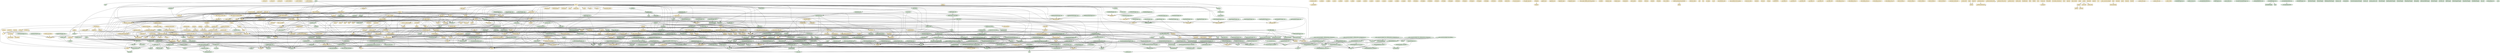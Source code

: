 digraph {
"__bswap_16" [type=functions, language=source, fillcolor="#FFF2CC", style=filled, shape=ellipse];
"__bswap_32" [type=functions, language=source, fillcolor="#FFF2CC", style=filled, shape=ellipse];
"__bswap_64" [type=functions, language=source, fillcolor="#FFF2CC", style=filled, shape=ellipse];
"__uint16_identity" [type=functions, language=source, fillcolor="#FFF2CC", style=filled, shape=ellipse];
"__uint32_identity" [type=functions, language=source, fillcolor="#FFF2CC", style=filled, shape=ellipse];
"__uint64_identity" [type=functions, language=source, fillcolor="#FFF2CC", style=filled, shape=ellipse];
"alignfree" [type=functions, language=source, fillcolor="#FFF2CC", style=filled, shape=ellipse];
"base_len" [type=functions, language=source, fillcolor="#FFF2CC", style=filled, shape=ellipse];
"__gl_setmode" [type=functions, language=source, fillcolor="#FFF2CC", style=filled, shape=ellipse];
"set_binary_mode" [type=functions, language=source, fillcolor="#FFF2CC", style=filled, shape=ellipse];
"c_isalnum" [type=functions, language=source, fillcolor="#FFF2CC", style=filled, shape=ellipse];
"c_isalpha" [type=functions, language=source, fillcolor="#FFF2CC", style=filled, shape=ellipse];
"c_isascii" [type=functions, language=source, fillcolor="#FFF2CC", style=filled, shape=ellipse];
"c_isblank" [type=functions, language=source, fillcolor="#FFF2CC", style=filled, shape=ellipse];
"c_iscntrl" [type=functions, language=source, fillcolor="#FFF2CC", style=filled, shape=ellipse];
"c_isdigit" [type=functions, language=source, fillcolor="#FFF2CC", style=filled, shape=ellipse];
"c_isgraph" [type=functions, language=source, fillcolor="#FFF2CC", style=filled, shape=ellipse];
"c_islower" [type=functions, language=source, fillcolor="#FFF2CC", style=filled, shape=ellipse];
"c_isprint" [type=functions, language=source, fillcolor="#FFF2CC", style=filled, shape=ellipse];
"c_ispunct" [type=functions, language=source, fillcolor="#FFF2CC", style=filled, shape=ellipse];
"c_isspace" [type=functions, language=source, fillcolor="#FFF2CC", style=filled, shape=ellipse];
"c_isupper" [type=functions, language=source, fillcolor="#FFF2CC", style=filled, shape=ellipse];
"c_isxdigit" [type=functions, language=source, fillcolor="#FFF2CC", style=filled, shape=ellipse];
"c_toupper" [type=functions, language=source, fillcolor="#FFF2CC", style=filled, shape=ellipse];
"c_tolower" [type=functions, language=target, fillcolor="#D5E8D4", style=filled, shape=ellipse];
"mbszero" [type=functions, language=source, fillcolor="#FFF2CC", style=filled, shape=ellipse];
"btoc32" [type=functions, language=source, fillcolor="#FFF2CC", style=filled, shape=ellipse];
"c32isalnum" [type=functions, language=source, fillcolor="#FFF2CC", style=filled, shape=ellipse];
"c32isalpha" [type=functions, language=source, fillcolor="#FFF2CC", style=filled, shape=ellipse];
"c32isblank" [type=functions, language=source, fillcolor="#FFF2CC", style=filled, shape=ellipse];
"c32iscntrl" [type=functions, language=source, fillcolor="#FFF2CC", style=filled, shape=ellipse];
"c32isdigit" [type=functions, language=source, fillcolor="#FFF2CC", style=filled, shape=ellipse];
"c32isgraph" [type=functions, language=source, fillcolor="#FFF2CC", style=filled, shape=ellipse];
"c32islower" [type=functions, language=source, fillcolor="#FFF2CC", style=filled, shape=ellipse];
"c32ispunct" [type=functions, language=source, fillcolor="#FFF2CC", style=filled, shape=ellipse];
"c32isspace" [type=functions, language=source, fillcolor="#FFF2CC", style=filled, shape=ellipse];
"c32isupper" [type=functions, language=source, fillcolor="#FFF2CC", style=filled, shape=ellipse];
"c32isxdigit" [type=functions, language=source, fillcolor="#FFF2CC", style=filled, shape=ellipse];
"c32tolower" [type=functions, language=source, fillcolor="#FFF2CC", style=filled, shape=ellipse];
"c32width" [type=functions, language=source, fillcolor="#FFF2CC", style=filled, shape=ellipse];
"mbsrtoc32s" [type=functions, language=source, fillcolor="#FFF2CC", style=filled, shape=ellipse];
"c32_get_type_test" [type=functions, language=source, fillcolor="#FFF2CC", style=filled, shape=ellipse];
"c32_apply_type_test" [type=functions, language=source, fillcolor="#FFF2CC", style=filled, shape=ellipse];
"c32isprint" [type=functions, language=source, fillcolor="#FFF2CC", style=filled, shape=ellipse];
"close_stream" [type=functions, language=source, fillcolor="#FFF2CC", style=filled, shape=ellipse];
"pgettext_aux" [type=functions, language=source, fillcolor="#FFF2CC", style=filled, shape=ellipse];
"npgettext_aux" [type=functions, language=source, fillcolor="#FFF2CC", style=filled, shape=ellipse];
"dcpgettext_expr" [type=functions, language=source, fillcolor="#FFF2CC", style=filled, shape=ellipse];
"dcnpgettext_expr" [type=functions, language=source, fillcolor="#FFF2CC", style=filled, shape=ellipse];
"close_stdout_set_file_name" [type=functions, language=source, fillcolor="#FFF2CC", style=filled, shape=ellipse];
"close_stdout_set_ignore_EPIPE" [type=functions, language=source, fillcolor="#FFF2CC", style=filled, shape=ellipse];
"close_stdout" [type=functions, language=source, fillcolor="#FFF2CC", style=filled, shape=ellipse];
"dup_safer_flag" [type=functions, language=source, fillcolor="#FFF2CC", style=filled, shape=ellipse];
"dup_safer" [type=functions, language=source, fillcolor="#FFF2CC", style=filled, shape=ellipse];
"fadvise" [type=functions, language=source, fillcolor="#FFF2CC", style=filled, shape=ellipse];
"rpl_fcntl" [type=functions, language=source, fillcolor="#FFF2CC", style=filled, shape=ellipse];
"rpl_fcntl_DUPFD" [type=functions, language=source, fillcolor="#FFF2CC", style=filled, shape=ellipse];
"rpl_fcntl_DUPFD_CLOEXEC" [type=functions, language=source, fillcolor="#FFF2CC", style=filled, shape=ellipse];
"fd_safer_flag" [type=functions, language=source, fillcolor="#FFF2CC", style=filled, shape=ellipse];
"clear_ungetc_buffer_preserving_position" [type=functions, language=source, fillcolor="#FFF2CC", style=filled, shape=ellipse];
"fpurge" [type=functions, language=source, fillcolor="#FFF2CC", style=filled, shape=ellipse];
"rpl_fseeko" [type=functions, language=source, fillcolor="#FFF2CC", style=filled, shape=ellipse];
"hard_locale" [type=functions, language=source, fillcolor="#FFF2CC", style=filled, shape=ellipse];
"_gl_alloc_nomem" [type=functions, language=source, fillcolor="#FFF2CC", style=filled, shape=ellipse];
"imalloc" [type=functions, language=source, fillcolor="#FFF2CC", style=filled, shape=ellipse];
"rpl_mbrtoc32" [type=functions, language=source, fillcolor="#FFF2CC", style=filled, shape=ellipse];
"mkstemp_safer" [type=functions, language=source, fillcolor="#FFF2CC", style=filled, shape=ellipse];
"mkostemp_safer" [type=functions, language=source, fillcolor="#FFF2CC", style=filled, shape=ellipse];
"xnrealloc" [type=functions, language=source, fillcolor="#FFF2CC", style=filled, shape=ellipse];
"clone_quoting_options" [type=functions, language=source, fillcolor="#FFF2CC", style=filled, shape=ellipse];
"get_quoting_style" [type=functions, language=source, fillcolor="#FFF2CC", style=filled, shape=ellipse];
"set_quoting_style" [type=functions, language=source, fillcolor="#FFF2CC", style=filled, shape=ellipse];
"set_char_quoting" [type=functions, language=source, fillcolor="#FFF2CC", style=filled, shape=ellipse];
"set_quoting_flags" [type=functions, language=source, fillcolor="#FFF2CC", style=filled, shape=ellipse];
"set_custom_quoting" [type=functions, language=source, fillcolor="#FFF2CC", style=filled, shape=ellipse];
"quoting_options_from_style" [type=functions, language=source, fillcolor="#FFF2CC", style=filled, shape=ellipse];
"quotearg_buffer" [type=functions, language=source, fillcolor="#FFF2CC", style=filled, shape=ellipse];
"quotearg_alloc" [type=functions, language=source, fillcolor="#FFF2CC", style=filled, shape=ellipse];
"quotearg_alloc_mem" [type=functions, language=source, fillcolor="#FFF2CC", style=filled, shape=ellipse];
"quotearg_free" [type=functions, language=source, fillcolor="#FFF2CC", style=filled, shape=ellipse];
"quotearg_n_options" [type=functions, language=source, fillcolor="#FFF2CC", style=filled, shape=ellipse];
"quotearg_n" [type=functions, language=source, fillcolor="#FFF2CC", style=filled, shape=ellipse];
"quotearg_n_mem" [type=functions, language=source, fillcolor="#FFF2CC", style=filled, shape=ellipse];
"quotearg" [type=functions, language=source, fillcolor="#FFF2CC", style=filled, shape=ellipse];
"quotearg_mem" [type=functions, language=source, fillcolor="#FFF2CC", style=filled, shape=ellipse];
"quotearg_n_style" [type=functions, language=source, fillcolor="#FFF2CC", style=filled, shape=ellipse];
"quotearg_n_style_mem" [type=functions, language=source, fillcolor="#FFF2CC", style=filled, shape=ellipse];
"quotearg_style_mem" [type=functions, language=source, fillcolor="#FFF2CC", style=filled, shape=ellipse];
"quotearg_char_mem" [type=functions, language=source, fillcolor="#FFF2CC", style=filled, shape=ellipse];
"quotearg_char" [type=functions, language=source, fillcolor="#FFF2CC", style=filled, shape=ellipse];
"quotearg_colon" [type=functions, language=source, fillcolor="#FFF2CC", style=filled, shape=ellipse];
"quotearg_colon_mem" [type=functions, language=source, fillcolor="#FFF2CC", style=filled, shape=ellipse];
"quotearg_n_style_colon" [type=functions, language=source, fillcolor="#FFF2CC", style=filled, shape=ellipse];
"quotearg_n_custom" [type=functions, language=source, fillcolor="#FFF2CC", style=filled, shape=ellipse];
"quotearg_n_custom_mem" [type=functions, language=source, fillcolor="#FFF2CC", style=filled, shape=ellipse];
"quotearg_custom" [type=functions, language=source, fillcolor="#FFF2CC", style=filled, shape=ellipse];
"quotearg_custom_mem" [type=functions, language=source, fillcolor="#FFF2CC", style=filled, shape=ellipse];
"quote_n_mem" [type=functions, language=source, fillcolor="#FFF2CC", style=filled, shape=ellipse];
"setlocale_null_unlocked" [type=functions, language=source, fillcolor="#FFF2CC", style=filled, shape=ellipse];
"setlocale_null_r_unlocked" [type=functions, language=source, fillcolor="#FFF2CC", style=filled, shape=ellipse];
"setlocale_null_r" [type=functions, language=source, fillcolor="#FFF2CC", style=filled, shape=ellipse];
"setlocale_null" [type=functions, language=source, fillcolor="#FFF2CC", style=filled, shape=ellipse];
"str2signum" [type=functions, language=source, fillcolor="#FFF2CC", style=filled, shape=ellipse];
"str2sig" [type=functions, language=source, fillcolor="#FFF2CC", style=filled, shape=ellipse];
"sig2str" [type=functions, language=source, fillcolor="#FFF2CC", style=filled, shape=ellipse];
"initialize_exit_failure" [type=functions, language=source, fillcolor="#FFF2CC", style=filled, shape=ellipse];
"make_timespec" [type=functions, language=source, fillcolor="#FFF2CC", style=filled, shape=ellipse];
"timespec_cmp" [type=functions, language=source, fillcolor="#FFF2CC", style=filled, shape=ellipse];
"timespec_sign" [type=functions, language=source, fillcolor="#FFF2CC", style=filled, shape=ellipse];
"timespectod" [type=functions, language=source, fillcolor="#FFF2CC", style=filled, shape=ellipse];
"select_plural" [type=functions, language=source, fillcolor="#FFF2CC", style=filled, shape=ellipse];
"psame_inode" [type=functions, language=target, fillcolor="#D5E8D4", style=filled, shape=ellipse];
"chownat" [type=functions, language=source, fillcolor="#FFF2CC", style=filled, shape=ellipse];
"lchownat" [type=functions, language=source, fillcolor="#FFF2CC", style=filled, shape=ellipse];
"chmodat" [type=functions, language=source, fillcolor="#FFF2CC", style=filled, shape=ellipse];
"lchmodat" [type=functions, language=source, fillcolor="#FFF2CC", style=filled, shape=ellipse];
"dot_or_dotdot" [type=functions, language=source, fillcolor="#FFF2CC", style=filled, shape=ellipse];
"readdir_ignoring_dot_and_dotdot" [type=functions, language=source, fillcolor="#FFF2CC", style=filled, shape=ellipse];
"directory_status" [type=functions, language=source, fillcolor="#FFF2CC", style=filled, shape=ellipse];
"gcd" [type=functions, language=source, fillcolor="#FFF2CC", style=filled, shape=ellipse];
"lcm" [type=functions, language=source, fillcolor="#FFF2CC", style=filled, shape=ellipse];
"ptr_align" [type=functions, language=source, fillcolor="#FFF2CC", style=filled, shape=ellipse];
"is_nul" [type=functions, language=source, fillcolor="#FFF2CC", style=filled, shape=ellipse];
"emit_stdin_note" [type=functions, language=source, fillcolor="#FFF2CC", style=filled, shape=ellipse];
"emit_mandatory_arg_note" [type=functions, language=source, fillcolor="#FFF2CC", style=filled, shape=ellipse];
"emit_size_note" [type=functions, language=source, fillcolor="#FFF2CC", style=filled, shape=ellipse];
"emit_blocksize_note" [type=functions, language=source, fillcolor="#FFF2CC", style=filled, shape=ellipse];
"emit_update_parameters_note" [type=functions, language=source, fillcolor="#FFF2CC", style=filled, shape=ellipse];
"emit_backup_suffix_note" [type=functions, language=source, fillcolor="#FFF2CC", style=filled, shape=ellipse];
"emit_symlink_recurse_options" [type=functions, language=source, fillcolor="#FFF2CC", style=filled, shape=ellipse];
"emit_exec_status" [type=functions, language=source, fillcolor="#FFF2CC", style=filled, shape=ellipse];
"emit_ancillary_info" [type=functions, language=source, fillcolor="#FFF2CC", style=filled, shape=ellipse];
"timetostr" [type=functions, language=source, fillcolor="#FFF2CC", style=filled, shape=ellipse];
"bad_cast" [type=functions, language=source, fillcolor="#FFF2CC", style=filled, shape=ellipse];
"write_error" [type=functions, language=source, fillcolor="#FFF2CC", style=filled, shape=ellipse];
"stzncpy" [type=functions, language=source, fillcolor="#FFF2CC", style=filled, shape=ellipse];
"is_ENOTSUP" [type=functions, language=source, fillcolor="#FFF2CC", style=filled, shape=ellipse];
"alignalloc" [type=functions, language=target, fillcolor="#D5E8D4", style=filled, shape=ellipse];
"__gl_stdbit_clz" [type=functions, language=source, fillcolor="#FFF2CC", style=filled, shape=ellipse];
"__gl_stdbit_clzl" [type=functions, language=source, fillcolor="#FFF2CC", style=filled, shape=ellipse];
"__gl_stdbit_clzll" [type=functions, language=source, fillcolor="#FFF2CC", style=filled, shape=ellipse];
"__gl_stdbit_ctz" [type=functions, language=source, fillcolor="#FFF2CC", style=filled, shape=ellipse];
"__gl_stdbit_ctzl" [type=functions, language=source, fillcolor="#FFF2CC", style=filled, shape=ellipse];
"__gl_stdbit_ctzll" [type=functions, language=source, fillcolor="#FFF2CC", style=filled, shape=ellipse];
"stdc_leading_zeros_ui" [type=functions, language=source, fillcolor="#FFF2CC", style=filled, shape=ellipse];
"stdc_leading_zeros_uc" [type=functions, language=source, fillcolor="#FFF2CC", style=filled, shape=ellipse];
"stdc_leading_zeros_us" [type=functions, language=source, fillcolor="#FFF2CC", style=filled, shape=ellipse];
"stdc_leading_zeros_ul" [type=functions, language=source, fillcolor="#FFF2CC", style=filled, shape=ellipse];
"stdc_leading_zeros_ull" [type=functions, language=source, fillcolor="#FFF2CC", style=filled, shape=ellipse];
"stdc_bit_width_uc" [type=functions, language=source, fillcolor="#FFF2CC", style=filled, shape=ellipse];
"stdc_bit_width_us" [type=functions, language=source, fillcolor="#FFF2CC", style=filled, shape=ellipse];
"stdc_bit_width_ui" [type=functions, language=source, fillcolor="#FFF2CC", style=filled, shape=ellipse];
"stdc_bit_width_ul" [type=functions, language=source, fillcolor="#FFF2CC", style=filled, shape=ellipse];
"stdc_bit_width_ull" [type=functions, language=source, fillcolor="#FFF2CC", style=filled, shape=ellipse];
"xset_binary_mode_error" [type=functions, language=source, fillcolor="#FFF2CC", style=filled, shape=ellipse];
"xset_binary_mode" [type=functions, language=source, fillcolor="#FFF2CC", style=filled, shape=ellipse];
"usage" [type=functions, language=source, fillcolor="#FFF2CC", style=filled, shape=ellipse];
"copy_to_tmpfile" [type=functions, language=source, fillcolor="#FFF2CC", style=filled, shape=ellipse];
"input_file_size" [type=functions, language=source, fillcolor="#FFF2CC", style=filled, shape=ellipse];
"next_file_name" [type=functions, language=source, fillcolor="#FFF2CC", style=filled, shape=ellipse];
"create" [type=functions, language=source, fillcolor="#FFF2CC", style=filled, shape=ellipse];
"closeout" [type=functions, language=source, fillcolor="#FFF2CC", style=filled, shape=ellipse];
"cwrite" [type=functions, language=source, fillcolor="#FFF2CC", style=filled, shape=ellipse];
"bytes_split" [type=functions, language=source, fillcolor="#FFF2CC", style=filled, shape=ellipse];
"lines_split" [type=functions, language=source, fillcolor="#FFF2CC", style=filled, shape=ellipse];
"line_bytes_split" [type=functions, language=source, fillcolor="#FFF2CC", style=filled, shape=ellipse];
"lines_chunk_split" [type=functions, language=source, fillcolor="#FFF2CC", style=filled, shape=ellipse];
"bytes_chunk_extract" [type=functions, language=source, fillcolor="#FFF2CC", style=filled, shape=ellipse];
"ofile_open" [type=functions, language=source, fillcolor="#FFF2CC", style=filled, shape=ellipse];
"lines_rr" [type=functions, language=source, fillcolor="#FFF2CC", style=filled, shape=ellipse];
"strtoint_die" [type=functions, language=source, fillcolor="#FFF2CC", style=filled, shape=ellipse];
"parse_chunk" [type=functions, language=source, fillcolor="#FFF2CC", style=filled, shape=ellipse];
"main_0" [type=functions, language=source, fillcolor="#FFF2CC", style=filled, shape=ellipse];
"to_uchar" [type=functions, language=target, fillcolor="#D5E8D4", style=filled, shape=ellipse];
"usable_st_size" [type=functions, language=target, fillcolor="#D5E8D4", style=filled, shape=ellipse];
"record_or_unlink_tempfile" [type=functions, language=source, fillcolor="#FFF2CC", style=filled, shape=ellipse];
"temp_stream" [type=functions, language=source, fillcolor="#FFF2CC", style=filled, shape=ellipse];
"direxists" [type=functions, language=source, fillcolor="#FFF2CC", style=filled, shape=ellipse];
"path_search" [type=functions, language=source, fillcolor="#FFF2CC", style=filled, shape=ellipse];
"version_etc_ar" [type=functions, language=source, fillcolor="#FFF2CC", style=filled, shape=ellipse];
"emit_bug_reporting_address" [type=functions, language=source, fillcolor="#FFF2CC", style=filled, shape=ellipse];
"xalloc_die" [type=functions, language=source, fillcolor="#FFF2CC", style=filled, shape=ellipse];
"xnumtoumax" [type=functions, language=source, fillcolor="#FFF2CC", style=filled, shape=ellipse];
"irealloc" [type=functions, language=target, fillcolor="#D5E8D4", style=filled, shape=ellipse];
"icalloc" [type=functions, language=target, fillcolor="#D5E8D4", style=filled, shape=ellipse];
"ireallocarray" [type=functions, language=target, fillcolor="#D5E8D4", style=filled, shape=ellipse];
"ximalloc" [type=functions, language=source, fillcolor="#FFF2CC", style=filled, shape=ellipse];
"xcharalloc" [type=functions, language=source, fillcolor="#FFF2CC", style=filled, shape=ellipse];
"xreallocarray" [type=functions, language=source, fillcolor="#FFF2CC", style=filled, shape=ellipse];
"xireallocarray" [type=functions, language=source, fillcolor="#FFF2CC", style=filled, shape=ellipse];
"xnmalloc" [type=functions, language=source, fillcolor="#FFF2CC", style=filled, shape=ellipse];
"x2realloc" [type=functions, language=source, fillcolor="#FFF2CC", style=filled, shape=ellipse];
"x2nrealloc" [type=functions, language=source, fillcolor="#FFF2CC", style=filled, shape=ellipse];
"xzalloc" [type=functions, language=source, fillcolor="#FFF2CC", style=filled, shape=ellipse];
"xizalloc" [type=functions, language=source, fillcolor="#FFF2CC", style=filled, shape=ellipse];
"xcalloc" [type=functions, language=source, fillcolor="#FFF2CC", style=filled, shape=ellipse];
"ximemdup" [type=functions, language=source, fillcolor="#FFF2CC", style=filled, shape=ellipse];
"ximemdup0" [type=functions, language=source, fillcolor="#FFF2CC", style=filled, shape=ellipse];
"xstrtoimax" [type=functions, language=source, fillcolor="#FFF2CC", style=filled, shape=ellipse];
"bkm_scale" [type=functions, language=target, fillcolor="#D5E8D4", style=filled, shape=ellipse];
"bkm_scale_by_power" [type=functions, language=target, fillcolor="#D5E8D4", style=filled, shape=ellipse];
"xstrtoumax" [type=functions, language=source, fillcolor="#FFF2CC", style=filled, shape=ellipse];
"" [type=enums, language=source, fillcolor="#FFF2CC", style=filled, shape=ellipse];
"__locale_struct" [type=structs, language=source, fillcolor="#FFF2CC", style=filled, shape=box];
"timeval" [type=structs, language=source, fillcolor="#FFF2CC", style=filled, shape=box];
"timespec" [type=structs, language=source, fillcolor="#FFF2CC", style=filled, shape=box];
"__pthread_internal_list" [type=structs, language=source, fillcolor="#FFF2CC", style=filled, shape=box];
"__pthread_internal_slist" [type=structs, language=source, fillcolor="#FFF2CC", style=filled, shape=box];
"__pthread_mutex_s" [type=structs, language=source, fillcolor="#FFF2CC", style=filled, shape=box];
"__pthread_rwlock_arch_t" [type=structs, language=source, fillcolor="#FFF2CC", style=filled, shape=box];
"__pthread_cond_s" [type=structs, language=source, fillcolor="#FFF2CC", style=filled, shape=box];
"random_data" [type=structs, language=source, fillcolor="#FFF2CC", style=filled, shape=box];
"drand48_data" [type=structs, language=source, fillcolor="#FFF2CC", style=filled, shape=box];
"flock" [type=structs, language=source, fillcolor="#FFF2CC", style=filled, shape=box];
"flock64" [type=structs, language=source, fillcolor="#FFF2CC", style=filled, shape=box];
"iovec" [type=structs, language=source, fillcolor="#FFF2CC", style=filled, shape=box];
"f_owner_ex" [type=structs, language=source, fillcolor="#FFF2CC", style=filled, shape=box];
"file_handle" [type=structs, language=source, fillcolor="#FFF2CC", style=filled, shape=box];
"stat" [type=structs, language=source, fillcolor="#FFF2CC", style=filled, shape=box];
"stat64" [type=structs, language=source, fillcolor="#FFF2CC", style=filled, shape=box];
"_G_fpos_t" [type=structs, language=source, fillcolor="#FFF2CC", style=filled, shape=box];
"_G_fpos64_t" [type=structs, language=source, fillcolor="#FFF2CC", style=filled, shape=box];
"_IO_FILE" [type=structs, language=source, fillcolor="#FFF2CC", style=filled, shape=box];
"_IO_cookie_io_functions_t" [type=structs, language=source, fillcolor="#FFF2CC", style=filled, shape=box];
"lconv" [type=structs, language=source, fillcolor="#FFF2CC", style=filled, shape=box];
"sigevent" [type=structs, language=source, fillcolor="#FFF2CC", style=filled, shape=box];
"sigaction" [type=structs, language=source, fillcolor="#FFF2CC", style=filled, shape=box];
"_fpx_sw_bytes" [type=structs, language=source, fillcolor="#FFF2CC", style=filled, shape=box];
"_fpreg" [type=structs, language=source, fillcolor="#FFF2CC", style=filled, shape=box];
"_fpxreg" [type=structs, language=source, fillcolor="#FFF2CC", style=filled, shape=box];
"_xmmreg" [type=structs, language=source, fillcolor="#FFF2CC", style=filled, shape=box];
"_fpstate" [type=structs, language=source, fillcolor="#FFF2CC", style=filled, shape=box];
"sigcontext" [type=structs, language=source, fillcolor="#FFF2CC", style=filled, shape=box];
"_xsave_hdr" [type=structs, language=source, fillcolor="#FFF2CC", style=filled, shape=box];
"_ymmh_state" [type=structs, language=source, fillcolor="#FFF2CC", style=filled, shape=box];
"_xstate" [type=structs, language=source, fillcolor="#FFF2CC", style=filled, shape=box];
"_libc_fpxreg" [type=structs, language=source, fillcolor="#FFF2CC", style=filled, shape=box];
"_libc_xmmreg" [type=structs, language=source, fillcolor="#FFF2CC", style=filled, shape=box];
"_libc_fpstate" [type=structs, language=source, fillcolor="#FFF2CC", style=filled, shape=box];
"ucontext_t" [type=structs, language=source, fillcolor="#FFF2CC", style=filled, shape=box];
"sigstack" [type=structs, language=source, fillcolor="#FFF2CC", style=filled, shape=box];
"quoting_options" [type=structs, language=source, fillcolor="#FFF2CC", style=filled, shape=box];
"slotvec" [type=globals, language=source, fillcolor="#FFF2CC", style=filled, shape=diamond];
"timex" [type=structs, language=source, fillcolor="#FFF2CC", style=filled, shape=box];
"tm" [type=structs, language=source, fillcolor="#FFF2CC", style=filled, shape=box];
"itimerspec" [type=structs, language=source, fillcolor="#FFF2CC", style=filled, shape=box];
"__time_t_must_be_integral" [type=structs, language=source, fillcolor="#FFF2CC", style=filled, shape=box];
"statx_timestamp" [type=structs, language=source, fillcolor="#FFF2CC", style=filled, shape=box];
"statx" [type=structs, language=source, fillcolor="#FFF2CC", style=filled, shape=box];
"numname" [type=structs, language=source, fillcolor="#FFF2CC", style=filled, shape=box];
"option" [type=structs, language=source, fillcolor="#FFF2CC", style=filled, shape=box];
"timezone" [type=structs, language=source, fillcolor="#FFF2CC", style=filled, shape=box];
"itimerval" [type=structs, language=source, fillcolor="#FFF2CC", style=filled, shape=box];
"dirent" [type=structs, language=source, fillcolor="#FFF2CC", style=filled, shape=box];
"dirent64" [type=structs, language=source, fillcolor="#FFF2CC", style=filled, shape=box];
"infomap" [type=structs, language=source, fillcolor="#FFF2CC", style=filled, shape=box];
"of_info" [type=structs, language=source, fillcolor="#FFF2CC", style=filled, shape=box];
"file_name" [type=globals, language=source, fillcolor="#FFF2CC", style=filled, shape=diamond];
"ignore_EPIPE" [type=globals, language=source, fillcolor="#FFF2CC", style=filled, shape=diamond];
"exit_failure" [type=globals, language=source, fillcolor="#FFF2CC", style=filled, shape=diamond];
"internal_state" [type=globals, language=source, fillcolor="#FFF2CC", style=filled, shape=diamond];
"program_name" [type=globals, language=source, fillcolor="#FFF2CC", style=filled, shape=diamond];
"quoting_style_args" [type=globals, language=source, fillcolor="#FFF2CC", style=filled, shape=diamond];
"quoting_style_vals" [type=globals, language=source, fillcolor="#FFF2CC", style=filled, shape=diamond];
"default_quoting_options" [type=globals, language=source, fillcolor="#FFF2CC", style=filled, shape=diamond];
"slot0" [type=globals, language=source, fillcolor="#FFF2CC", style=filled, shape=diamond];
"nslots" [type=globals, language=source, fillcolor="#FFF2CC", style=filled, shape=diamond];
"slotvec0" [type=globals, language=source, fillcolor="#FFF2CC", style=filled, shape=diamond];
"quote_quoting_options" [type=globals, language=source, fillcolor="#FFF2CC", style=filled, shape=diamond];
"numname_table" [type=globals, language=source, fillcolor="#FFF2CC", style=filled, shape=diamond];
"filter_command" [type=globals, language=source, fillcolor="#FFF2CC", style=filled, shape=diamond];
"filter_pid" [type=globals, language=source, fillcolor="#FFF2CC", style=filled, shape=diamond];
"open_pipes" [type=globals, language=source, fillcolor="#FFF2CC", style=filled, shape=diamond];
"open_pipes_alloc" [type=globals, language=source, fillcolor="#FFF2CC", style=filled, shape=diamond];
"n_open_pipes" [type=globals, language=source, fillcolor="#FFF2CC", style=filled, shape=diamond];
"default_SIGPIPE" [type=globals, language=source, fillcolor="#FFF2CC", style=filled, shape=diamond];
"outbase" [type=globals, language=source, fillcolor="#FFF2CC", style=filled, shape=diamond];
"outfile" [type=globals, language=source, fillcolor="#FFF2CC", style=filled, shape=diamond];
"outfile_mid" [type=globals, language=source, fillcolor="#FFF2CC", style=filled, shape=diamond];
"suffix_auto" [type=globals, language=source, fillcolor="#FFF2CC", style=filled, shape=diamond];
"suffix_length" [type=globals, language=source, fillcolor="#FFF2CC", style=filled, shape=diamond];
"suffix_alphabet" [type=globals, language=source, fillcolor="#FFF2CC", style=filled, shape=diamond];
"numeric_suffix_start" [type=globals, language=source, fillcolor="#FFF2CC", style=filled, shape=diamond];
"additional_suffix" [type=globals, language=source, fillcolor="#FFF2CC", style=filled, shape=diamond];
"infile" [type=globals, language=source, fillcolor="#FFF2CC", style=filled, shape=diamond];
"in_stat_buf" [type=globals, language=source, fillcolor="#FFF2CC", style=filled, shape=diamond];
"output_desc" [type=globals, language=source, fillcolor="#FFF2CC", style=filled, shape=diamond];
"verbose" [type=globals, language=source, fillcolor="#FFF2CC", style=filled, shape=diamond];
"elide_empty_files" [type=globals, language=source, fillcolor="#FFF2CC", style=filled, shape=diamond];
"unbuffered" [type=globals, language=source, fillcolor="#FFF2CC", style=filled, shape=diamond];
"eolchar" [type=globals, language=source, fillcolor="#FFF2CC", style=filled, shape=diamond];
"longopts" [type=globals, language=source, fillcolor="#FFF2CC", style=filled, shape=diamond];
"version_etc_copyright" [type=globals, language=source, fillcolor="#FFF2CC", style=filled, shape=diamond];
"Version" [type=globals, language=source, fillcolor="#FFF2CC", style=filled, shape=diamond];
"__pid_type" [type=enums, language=source, fillcolor="#FFF2CC", style=filled, shape=ellipse];
"quoting_style" [type=enums, language=source, fillcolor="#FFF2CC", style=filled, shape=ellipse];
"quoting_flags" [type=enums, language=source, fillcolor="#FFF2CC", style=filled, shape=ellipse];
"__itimer_which" [type=enums, language=source, fillcolor="#FFF2CC", style=filled, shape=ellipse];
"strtol_error" [type=enums, language=source, fillcolor="#FFF2CC", style=filled, shape=ellipse];
"Split_type" [type=enums, language=source, fillcolor="#FFF2CC", style=filled, shape=ellipse];
"__IncompleteArrayField::as_mut_ptr" [type=functions, language=target, fillcolor="#D5E8D4", style=filled, shape=ellipse];
"open_safer" [type=functions, language=target, fillcolor="#D5E8D4", style=filled, shape=ellipse];
"quote_mem_rust" [type=functions, language=target, fillcolor="#D5E8D4", style=filled, shape=ellipse];
"c_tolower_rust" [type=functions, language=target, fillcolor="#D5E8D4", style=filled, shape=ellipse];
"InStatBufWrapper::get" [type=functions, language=target, fillcolor="#D5E8D4", style=filled, shape=ellipse];
"check_nonnull" [type=functions, language=target, fillcolor="#D5E8D4", style=filled, shape=ellipse];
"__BindgenBitfieldUnit::raw_set" [type=functions, language=target, fillcolor="#D5E8D4", style=filled, shape=ellipse];
"main" [type=functions, language=target, fillcolor="#D5E8D4", style=filled, shape=ellipse];
"xdectoimax" [type=functions, language=target, fillcolor="#D5E8D4", style=filled, shape=ellipse];
"quote_mem" [type=functions, language=target, fillcolor="#D5E8D4", style=filled, shape=ellipse];
"last_component_rust" [type=functions, language=target, fillcolor="#D5E8D4", style=filled, shape=ellipse];
"set_program_name" [type=functions, language=target, fillcolor="#D5E8D4", style=filled, shape=ellipse];
"fd_safer_rust" [type=functions, language=target, fillcolor="#D5E8D4", style=filled, shape=ellipse];
"VersionEtcCopyrightWrapper::new" [type=functions, language=target, fillcolor="#D5E8D4", style=filled, shape=ellipse];
"gettext_quote_rust" [type=functions, language=target, fillcolor="#D5E8D4", style=filled, shape=ellipse];
"AdditionalSuffixWrapper::set" [type=functions, language=target, fillcolor="#D5E8D4", style=filled, shape=ellipse];
"xmemdup" [type=functions, language=target, fillcolor="#D5E8D4", style=filled, shape=ellipse];
"ProgramNameWrapper::set" [type=functions, language=target, fillcolor="#D5E8D4", style=filled, shape=ellipse];
"OutputDescWrapper::set" [type=functions, language=target, fillcolor="#D5E8D4", style=filled, shape=ellipse];
"__BindgenBitfieldUnit::get_bit" [type=functions, language=target, fillcolor="#D5E8D4", style=filled, shape=ellipse];
"QuoteQuotingOptionsWrapper::set" [type=functions, language=target, fillcolor="#D5E8D4", style=filled, shape=ellipse];
"quote_rust" [type=functions, language=target, fillcolor="#D5E8D4", style=filled, shape=ellipse];
"xrealloc" [type=functions, language=target, fillcolor="#D5E8D4", style=filled, shape=ellipse];
"OpenPipesWrapper::get" [type=functions, language=target, fillcolor="#D5E8D4", style=filled, shape=ellipse];
"OutfileMidWrapper::set" [type=functions, language=target, fillcolor="#D5E8D4", style=filled, shape=ellipse];
"VerboseWrapper::get" [type=functions, language=target, fillcolor="#D5E8D4", style=filled, shape=ellipse];
"LongoptsWrapper::set" [type=functions, language=target, fillcolor="#D5E8D4", style=filled, shape=ellipse];
"QuoteQuotingOptionsWrapper::new" [type=functions, language=target, fillcolor="#D5E8D4", style=filled, shape=ellipse];
"QuoteQuotingOptionsWrapper::get" [type=functions, language=target, fillcolor="#D5E8D4", style=filled, shape=ellipse];
"alignalloc_rust" [type=functions, language=target, fillcolor="#D5E8D4", style=filled, shape=ellipse];
"FilterPidWrapper::get" [type=functions, language=target, fillcolor="#D5E8D4", style=filled, shape=ellipse];
"check_nonnull_rust" [type=functions, language=target, fillcolor="#D5E8D4", style=filled, shape=ellipse];
"__BindgenBitfieldUnit::raw_get_bit" [type=functions, language=target, fillcolor="#D5E8D4", style=filled, shape=ellipse];
"VersionWrapper::new" [type=functions, language=target, fillcolor="#D5E8D4", style=filled, shape=ellipse];
"DefaultSigpipeWrapper::get" [type=functions, language=target, fillcolor="#D5E8D4", style=filled, shape=ellipse];
"xdectoumax" [type=functions, language=target, fillcolor="#D5E8D4", style=filled, shape=ellipse];
"LongoptsWrapper::set_global" [type=functions, language=target, fillcolor="#D5E8D4", style=filled, shape=ellipse];
"NOpenPipesWrapper::new" [type=functions, language=target, fillcolor="#D5E8D4", style=filled, shape=ellipse];
"usable_st_size_rust" [type=functions, language=target, fillcolor="#D5E8D4", style=filled, shape=ellipse];
"set_suffix_length_rust" [type=functions, language=target, fillcolor="#D5E8D4", style=filled, shape=ellipse];
"EolcharWrapper::get" [type=functions, language=target, fillcolor="#D5E8D4", style=filled, shape=ellipse];
"__IncompleteArrayField::fmt" [type=functions, language=target, fillcolor="#D5E8D4", style=filled, shape=ellipse];
"FileWriter::flush" [type=functions, language=target, fillcolor="#D5E8D4", style=filled, shape=ellipse];
"io_blksize" [type=functions, language=target, fillcolor="#D5E8D4", style=filled, shape=ellipse];
"bkm_scale_rust" [type=functions, language=target, fillcolor="#D5E8D4", style=filled, shape=ellipse];
"backslash_escapes" [type=functions, language=target, fillcolor="#D5E8D4", style=filled, shape=ellipse];
"xalloc_die_rust" [type=functions, language=target, fillcolor="#D5E8D4", style=filled, shape=ellipse];
"xstrdup_rust" [type=functions, language=target, fillcolor="#D5E8D4", style=filled, shape=ellipse];
"DefaultSigpipeWrapper::set" [type=functions, language=target, fillcolor="#D5E8D4", style=filled, shape=ellipse];
"report_error" [type=functions, language=target, fillcolor="#D5E8D4", style=filled, shape=ellipse];
"rpl_fflush_rust" [type=functions, language=target, fillcolor="#D5E8D4", style=filled, shape=ellipse];
"xalignalloc" [type=functions, language=target, fillcolor="#D5E8D4", style=filled, shape=ellipse];
"__time_t_must_be_integral::new_bitfield_1" [type=functions, language=target, fillcolor="#D5E8D4", style=filled, shape=ellipse];
"InfileWrapper::get" [type=functions, language=target, fillcolor="#D5E8D4", style=filled, shape=ellipse];
"__BindgenBitfieldUnit::raw_get" [type=functions, language=target, fillcolor="#D5E8D4", style=filled, shape=ellipse];
"__BindgenBitfieldUnit::change_bit" [type=functions, language=target, fillcolor="#D5E8D4", style=filled, shape=ellipse];
"QuoteQuotingOptionsWrapper::get_global" [type=functions, language=target, fillcolor="#D5E8D4", style=filled, shape=ellipse];
"UnbufferedWrapper::get" [type=functions, language=target, fillcolor="#D5E8D4", style=filled, shape=ellipse];
"bkm_scale_by_power_rust" [type=functions, language=target, fillcolor="#D5E8D4", style=filled, shape=ellipse];
"xrealloc_rust" [type=functions, language=target, fillcolor="#D5E8D4", style=filled, shape=ellipse];
"OpenPipesAllocWrapper::new" [type=functions, language=target, fillcolor="#D5E8D4", style=filled, shape=ellipse];
"FileWriter::write" [type=functions, language=target, fillcolor="#D5E8D4", style=filled, shape=ellipse];
"OutfileWrapper::new" [type=functions, language=target, fillcolor="#D5E8D4", style=filled, shape=ellipse];
"psame_inode_rust" [type=functions, language=target, fillcolor="#D5E8D4", style=filled, shape=ellipse];
"icalloc_rust" [type=functions, language=target, fillcolor="#D5E8D4", style=filled, shape=ellipse];
"xicalloc" [type=functions, language=target, fillcolor="#D5E8D4", style=filled, shape=ellipse];
"set_program_name_rust" [type=functions, language=target, fillcolor="#D5E8D4", style=filled, shape=ellipse];
"xnumtoimax" [type=functions, language=target, fillcolor="#D5E8D4", style=filled, shape=ellipse];
"fd_reopen" [type=functions, language=target, fillcolor="#D5E8D4", style=filled, shape=ellipse];
"InfileWrapper::set" [type=functions, language=target, fillcolor="#D5E8D4", style=filled, shape=ellipse];
"quotearg_buffer_restyled_rust" [type=functions, language=target, fillcolor="#D5E8D4", style=filled, shape=ellipse];
"SuffixLengthWrapper::set" [type=functions, language=target, fillcolor="#D5E8D4", style=filled, shape=ellipse];
"to_uchar_rust" [type=functions, language=target, fillcolor="#D5E8D4", style=filled, shape=ellipse];
"InfileWrapper::read_global" [type=functions, language=target, fillcolor="#D5E8D4", style=filled, shape=ellipse];
"__time_t_must_be_integral::__floating_time_t_unsupported_raw" [type=functions, language=target, fillcolor="#D5E8D4", style=filled, shape=ellipse];
"safe_write_rust" [type=functions, language=target, fillcolor="#D5E8D4", style=filled, shape=ellipse];
"proper_name_lite_rust" [type=functions, language=target, fillcolor="#D5E8D4", style=filled, shape=ellipse];
"OpenPipesAllocWrapper::get" [type=functions, language=target, fillcolor="#D5E8D4", style=filled, shape=ellipse];
"version_etc_ar_rust" [type=functions, language=target, fillcolor="#D5E8D4", style=filled, shape=ellipse];
"quotearg_style_rust" [type=functions, language=target, fillcolor="#D5E8D4", style=filled, shape=ellipse];
"xirealloc_rust" [type=functions, language=target, fillcolor="#D5E8D4", style=filled, shape=ellipse];
"ElideEmptyFilesWrapper::get" [type=functions, language=target, fillcolor="#D5E8D4", style=filled, shape=ellipse];
"VersionEtcCopyrightWrapper::set" [type=functions, language=target, fillcolor="#D5E8D4", style=filled, shape=ellipse];
"parse_n_units" [type=functions, language=target, fillcolor="#D5E8D4", style=filled, shape=ellipse];
"QuotingStyle::clone" [type=functions, language=target, fillcolor="#D5E8D4", style=filled, shape=ellipse];
"xstrdup" [type=functions, language=target, fillcolor="#D5E8D4", style=filled, shape=ellipse];
"version_etc_va_rust" [type=functions, language=target, fillcolor="#D5E8D4", style=filled, shape=ellipse];
"xmemdup_rust" [type=functions, language=target, fillcolor="#D5E8D4", style=filled, shape=ellipse];
"UnbufferedWrapper::new" [type=functions, language=target, fillcolor="#D5E8D4", style=filled, shape=ellipse];
"VersionWrapper::set" [type=functions, language=target, fillcolor="#D5E8D4", style=filled, shape=ellipse];
"xmalloc_rust" [type=functions, language=target, fillcolor="#D5E8D4", style=filled, shape=ellipse];
"__BindgenBitfieldUnit::new" [type=functions, language=target, fillcolor="#D5E8D4", style=filled, shape=ellipse];
"OutputDescWrapper::new" [type=functions, language=target, fillcolor="#D5E8D4", style=filled, shape=ellipse];
"QuotingOptions::clone" [type=functions, language=target, fillcolor="#D5E8D4", style=filled, shape=ellipse];
"OpenPipesWrapper::new" [type=functions, language=target, fillcolor="#D5E8D4", style=filled, shape=ellipse];
"QuoteQuotingOptionsWrapper::set_global" [type=functions, language=target, fillcolor="#D5E8D4", style=filled, shape=ellipse];
"rpl_fclose" [type=functions, language=target, fillcolor="#D5E8D4", style=filled, shape=ellipse];
"fdadvise_rust" [type=functions, language=target, fillcolor="#D5E8D4", style=filled, shape=ellipse];
"LongoptsWrapper::get" [type=functions, language=target, fillcolor="#D5E8D4", style=filled, shape=ellipse];
"xinmalloc" [type=functions, language=target, fillcolor="#D5E8D4", style=filled, shape=ellipse];
"SuffixAlphabetWrapper::get" [type=functions, language=target, fillcolor="#D5E8D4", style=filled, shape=ellipse];
"xirealloc" [type=functions, language=target, fillcolor="#D5E8D4", style=filled, shape=ellipse];
"ireallocarray_rust" [type=functions, language=target, fillcolor="#D5E8D4", style=filled, shape=ellipse];
"ProgramNameWrapper::new" [type=functions, language=target, fillcolor="#D5E8D4", style=filled, shape=ellipse];
"SuffixAutoWrapper::get" [type=functions, language=target, fillcolor="#D5E8D4", style=filled, shape=ellipse];
"full_write_rust" [type=functions, language=target, fillcolor="#D5E8D4", style=filled, shape=ellipse];
"xpalloc_rust" [type=functions, language=target, fillcolor="#D5E8D4", style=filled, shape=ellipse];
"InfileWrapper::new" [type=functions, language=target, fillcolor="#D5E8D4", style=filled, shape=ellipse];
"FilterPidWrapper::set" [type=functions, language=target, fillcolor="#D5E8D4", style=filled, shape=ellipse];
"xinmalloc_rust" [type=functions, language=target, fillcolor="#D5E8D4", style=filled, shape=ellipse];
"VerboseWrapper::set" [type=functions, language=target, fillcolor="#D5E8D4", style=filled, shape=ellipse];
"NumericSuffixStartWrapper::set" [type=functions, language=target, fillcolor="#D5E8D4", style=filled, shape=ellipse];
"OutfileWrapper::set" [type=functions, language=target, fillcolor="#D5E8D4", style=filled, shape=ellipse];
"force_outer_quoting_style" [type=functions, language=target, fillcolor="#D5E8D4", style=filled, shape=ellipse];
"version_etc" [type=functions, language=target, fillcolor="#D5E8D4", style=filled, shape=ellipse];
"rpl_fclose_rust" [type=functions, language=target, fillcolor="#D5E8D4", style=filled, shape=ellipse];
"OutbaseWrapper::get" [type=functions, language=target, fillcolor="#D5E8D4", style=filled, shape=ellipse];
"__BindgenBitfieldUnit::extract_bit" [type=functions, language=target, fillcolor="#D5E8D4", style=filled, shape=ellipse];
"VerboseWrapper::new" [type=functions, language=target, fillcolor="#D5E8D4", style=filled, shape=ellipse];
"set_errno" [type=functions, language=target, fillcolor="#D5E8D4", style=filled, shape=ellipse];
"FilterCommandWrapper::get" [type=functions, language=target, fillcolor="#D5E8D4", style=filled, shape=ellipse];
"OutbaseWrapper::set" [type=functions, language=target, fillcolor="#D5E8D4", style=filled, shape=ellipse];
"__IncompleteArrayField::as_slice" [type=functions, language=target, fillcolor="#D5E8D4", style=filled, shape=ellipse];
"__BindgenBitfieldUnit::set_bit" [type=functions, language=target, fillcolor="#D5E8D4", style=filled, shape=ellipse];
"locale_charset" [type=functions, language=target, fillcolor="#D5E8D4", style=filled, shape=ellipse];
"fd_safer" [type=functions, language=target, fillcolor="#D5E8D4", style=filled, shape=ellipse];
"FilterPidWrapper::new" [type=functions, language=target, fillcolor="#D5E8D4", style=filled, shape=ellipse];
"DefaultSigpipeWrapper::new" [type=functions, language=target, fillcolor="#D5E8D4", style=filled, shape=ellipse];
"OutfileMidWrapper::new" [type=functions, language=target, fillcolor="#D5E8D4", style=filled, shape=ellipse];
"__BindgenBitfieldUnit::set" [type=functions, language=target, fillcolor="#D5E8D4", style=filled, shape=ellipse];
"quotearg_buffer_restyled" [type=functions, language=target, fillcolor="#D5E8D4", style=filled, shape=ellipse];
"InStatBufWrapper::new" [type=functions, language=target, fillcolor="#D5E8D4", style=filled, shape=ellipse];
"ElideEmptyFilesWrapper::new" [type=functions, language=target, fillcolor="#D5E8D4", style=filled, shape=ellipse];
"quote_n_rust" [type=functions, language=target, fillcolor="#D5E8D4", style=filled, shape=ellipse];
"fdadvise" [type=functions, language=target, fillcolor="#D5E8D4", style=filled, shape=ellipse];
"__time_t_must_be_integral::__floating_time_t_unsupported" [type=functions, language=target, fillcolor="#D5E8D4", style=filled, shape=ellipse];
"version_etc_arn_rust" [type=functions, language=target, fillcolor="#D5E8D4", style=filled, shape=ellipse];
"NOpenPipesWrapper::get" [type=functions, language=target, fillcolor="#D5E8D4", style=filled, shape=ellipse];
"SuffixLengthWrapper::new" [type=functions, language=target, fillcolor="#D5E8D4", style=filled, shape=ellipse];
"EolcharWrapper::new" [type=functions, language=target, fillcolor="#D5E8D4", style=filled, shape=ellipse];
"io_blksize_rust" [type=functions, language=target, fillcolor="#D5E8D4", style=filled, shape=ellipse];
"__IncompleteArrayField::as_ptr" [type=functions, language=target, fillcolor="#D5E8D4", style=filled, shape=ellipse];
"AdditionalSuffixWrapper::get" [type=functions, language=target, fillcolor="#D5E8D4", style=filled, shape=ellipse];
"quote_n" [type=functions, language=target, fillcolor="#D5E8D4", style=filled, shape=ellipse];
"ElideEmptyFilesWrapper::set" [type=functions, language=target, fillcolor="#D5E8D4", style=filled, shape=ellipse];
"OutputDescWrapper::get" [type=functions, language=target, fillcolor="#D5E8D4", style=filled, shape=ellipse];
"dup_safer_rust" [type=functions, language=target, fillcolor="#D5E8D4", style=filled, shape=ellipse];
"OpenPipesAllocWrapper::set" [type=functions, language=target, fillcolor="#D5E8D4", style=filled, shape=ellipse];
"EolcharWrapper::set" [type=functions, language=target, fillcolor="#D5E8D4", style=filled, shape=ellipse];
"NumericSuffixStartWrapper::read_global" [type=functions, language=target, fillcolor="#D5E8D4", style=filled, shape=ellipse];
"FileWriterLocal::write" [type=functions, language=target, fillcolor="#D5E8D4", style=filled, shape=ellipse];
"UnbufferedWrapper::set" [type=functions, language=target, fillcolor="#D5E8D4", style=filled, shape=ellipse];
"VersionEtcCopyrightWrapper::get_from_global" [type=functions, language=target, fillcolor="#D5E8D4", style=filled, shape=ellipse];
"proper_name_lite" [type=functions, language=target, fillcolor="#D5E8D4", style=filled, shape=ellipse];
"version_etc_va" [type=functions, language=target, fillcolor="#D5E8D4", style=filled, shape=ellipse];
"LongoptsWrapper::new" [type=functions, language=target, fillcolor="#D5E8D4", style=filled, shape=ellipse];
"version_etc_arn" [type=functions, language=target, fillcolor="#D5E8D4", style=filled, shape=ellipse];
"gettext_quote" [type=functions, language=target, fillcolor="#D5E8D4", style=filled, shape=ellipse];
"FilterCommandWrapper::new" [type=functions, language=target, fillcolor="#D5E8D4", style=filled, shape=ellipse];
"xdectoimax_rust" [type=functions, language=target, fillcolor="#D5E8D4", style=filled, shape=ellipse];
"safe_write" [type=functions, language=target, fillcolor="#D5E8D4", style=filled, shape=ellipse];
"ExitFailureWrapper::new" [type=functions, language=target, fillcolor="#D5E8D4", style=filled, shape=ellipse];
"__IncompleteArrayField::new" [type=functions, language=target, fillcolor="#D5E8D4", style=filled, shape=ellipse];
"AdditionalSuffixWrapper::new" [type=functions, language=target, fillcolor="#D5E8D4", style=filled, shape=ellipse];
"version_etc_arn_bridge" [type=functions, language=target, fillcolor="#D5E8D4", style=filled, shape=ellipse];
"NOpenPipesWrapper::set" [type=functions, language=target, fillcolor="#D5E8D4", style=filled, shape=ellipse];
"xnumtoimax_rust" [type=functions, language=target, fillcolor="#D5E8D4", style=filled, shape=ellipse];
"VersionEtcCopyrightWrapper::get" [type=functions, language=target, fillcolor="#D5E8D4", style=filled, shape=ellipse];
"SuffixAutoWrapper::new" [type=functions, language=target, fillcolor="#D5E8D4", style=filled, shape=ellipse];
"xpalloc" [type=functions, language=target, fillcolor="#D5E8D4", style=filled, shape=ellipse];
"quote" [type=functions, language=target, fillcolor="#D5E8D4", style=filled, shape=ellipse];
"fd_reopen_rust" [type=functions, language=target, fillcolor="#D5E8D4", style=filled, shape=ellipse];
"OutfileMidWrapper::get" [type=functions, language=target, fillcolor="#D5E8D4", style=filled, shape=ellipse];
"open_safer_rust" [type=functions, language=target, fillcolor="#D5E8D4", style=filled, shape=ellipse];
"SuffixAutoWrapper::set" [type=functions, language=target, fillcolor="#D5E8D4", style=filled, shape=ellipse];
"OpenPipesWrapper::set" [type=functions, language=target, fillcolor="#D5E8D4", style=filled, shape=ellipse];
"ExitFailureWrapper::set" [type=functions, language=target, fillcolor="#D5E8D4", style=filled, shape=ellipse];
"ExitFailureWrapper::get" [type=functions, language=target, fillcolor="#D5E8D4", style=filled, shape=ellipse];
"last_component" [type=functions, language=target, fillcolor="#D5E8D4", style=filled, shape=ellipse];
"SuffixAlphabetWrapper::new" [type=functions, language=target, fillcolor="#D5E8D4", style=filled, shape=ellipse];
"parse_n_units_rust" [type=functions, language=target, fillcolor="#D5E8D4", style=filled, shape=ellipse];
"c_strcasecmp" [type=functions, language=target, fillcolor="#D5E8D4", style=filled, shape=ellipse];
"locale_charset_rust" [type=functions, language=target, fillcolor="#D5E8D4", style=filled, shape=ellipse];
"xalignalloc_rust" [type=functions, language=target, fillcolor="#D5E8D4", style=filled, shape=ellipse];
"__IncompleteArrayField::as_mut_slice" [type=functions, language=target, fillcolor="#D5E8D4", style=filled, shape=ellipse];
"xmalloc" [type=functions, language=target, fillcolor="#D5E8D4", style=filled, shape=ellipse];
"SuffixAlphabetWrapper::set" [type=functions, language=target, fillcolor="#D5E8D4", style=filled, shape=ellipse];
"FilterCommandWrapper::set" [type=functions, language=target, fillcolor="#D5E8D4", style=filled, shape=ellipse];
"NumericSuffixStartWrapper::new" [type=functions, language=target, fillcolor="#D5E8D4", style=filled, shape=ellipse];
"version_etc_rust" [type=functions, language=target, fillcolor="#D5E8D4", style=filled, shape=ellipse];
"OutfileWrapper::get" [type=functions, language=target, fillcolor="#D5E8D4", style=filled, shape=ellipse];
"ignorable_rust" [type=functions, language=target, fillcolor="#D5E8D4", style=filled, shape=ellipse];
"xdectoumax_rust" [type=functions, language=target, fillcolor="#D5E8D4", style=filled, shape=ellipse];
"quotearg_style" [type=functions, language=target, fillcolor="#D5E8D4", style=filled, shape=ellipse];
"InStatBufWrapper::set" [type=functions, language=target, fillcolor="#D5E8D4", style=filled, shape=ellipse];
"xicalloc_rust" [type=functions, language=target, fillcolor="#D5E8D4", style=filled, shape=ellipse];
"rpl_fflush" [type=functions, language=target, fillcolor="#D5E8D4", style=filled, shape=ellipse];
"__BindgenBitfieldUnit::get" [type=functions, language=target, fillcolor="#D5E8D4", style=filled, shape=ellipse];
"NumericSuffixStartWrapper::get" [type=functions, language=target, fillcolor="#D5E8D4", style=filled, shape=ellipse];
"AdditionalSuffixWrapper::get_global" [type=functions, language=target, fillcolor="#D5E8D4", style=filled, shape=ellipse];
"full_write" [type=functions, language=target, fillcolor="#D5E8D4", style=filled, shape=ellipse];
"SuffixLengthWrapper::get" [type=functions, language=target, fillcolor="#D5E8D4", style=filled, shape=ellipse];
"c_strcasecmp_rust" [type=functions, language=target, fillcolor="#D5E8D4", style=filled, shape=ellipse];
"FileWriterLocal::flush" [type=functions, language=target, fillcolor="#D5E8D4", style=filled, shape=ellipse];
"ProgramNameWrapper::get_global" [type=functions, language=target, fillcolor="#D5E8D4", style=filled, shape=ellipse];
"__time_t_must_be_integral::set___floating_time_t_unsupported_raw" [type=functions, language=target, fillcolor="#D5E8D4", style=filled, shape=ellipse];
"OutbaseWrapper::new" [type=functions, language=target, fillcolor="#D5E8D4", style=filled, shape=ellipse];
"irealloc_rust" [type=functions, language=target, fillcolor="#D5E8D4", style=filled, shape=ellipse];
"VersionWrapper::get" [type=functions, language=target, fillcolor="#D5E8D4", style=filled, shape=ellipse];
"__BindgenBitfieldUnit::raw_set_bit" [type=functions, language=target, fillcolor="#D5E8D4", style=filled, shape=ellipse];
"__time_t_must_be_integral::set___floating_time_t_unsupported" [type=functions, language=target, fillcolor="#D5E8D4", style=filled, shape=ellipse];
"set_suffix_length" [type=functions, language=target, fillcolor="#D5E8D4", style=filled, shape=ellipse];
"ProgramNameWrapper::get" [type=functions, language=target, fillcolor="#D5E8D4", style=filled, shape=ellipse];
"ignorable" [type=functions, language=target, fillcolor="#D5E8D4", style=filled, shape=ellipse];
"LongoptsWrapper::get_global" [type=functions, language=target, fillcolor="#D5E8D4", style=filled, shape=ellipse];
"VersionEtcCopyrightWrapper" [type=structs, language=target, fillcolor="#D5E8D4", style=filled, shape=box];
"ExitFailureWrapper" [type=structs, language=target, fillcolor="#D5E8D4", style=filled, shape=box];
"GetoptOption" [type=structs, language=target, fillcolor="#D5E8D4", style=filled, shape=box];
"VerboseWrapper" [type=structs, language=target, fillcolor="#D5E8D4", style=filled, shape=box];
"ElideEmptyFilesWrapper" [type=structs, language=target, fillcolor="#D5E8D4", style=filled, shape=box];
"InStatBufWrapper" [type=structs, language=target, fillcolor="#D5E8D4", style=filled, shape=box];
"ProgramNameWrapper" [type=structs, language=target, fillcolor="#D5E8D4", style=filled, shape=box];
"timespec_rust" [type=structs, language=target, fillcolor="#D5E8D4", style=filled, shape=box];
"FileWriterLocal" [type=structs, language=target, fillcolor="#D5E8D4", style=filled, shape=box];
"QuotingStyle" [type=enums, language=target, fillcolor="#D5E8D4", style=filled, shape=ellipse];
"QuoteQuotingOptionsWrapper" [type=structs, language=target, fillcolor="#D5E8D4", style=filled, shape=box];
"FilterPidWrapper" [type=structs, language=target, fillcolor="#D5E8D4", style=filled, shape=box];
"of_info_rust" [type=structs, language=target, fillcolor="#D5E8D4", style=filled, shape=box];
"quoting_options_rust" [type=structs, language=target, fillcolor="#D5E8D4", style=filled, shape=box];
"Strtol_error_rust" [type=enums, language=target, fillcolor="#D5E8D4", style=filled, shape=ellipse];
"LongoptsWrapper" [type=structs, language=target, fillcolor="#D5E8D4", style=filled, shape=box];
"VersionWrapper" [type=structs, language=target, fillcolor="#D5E8D4", style=filled, shape=box];
"QuotingOptions" [type=structs, language=target, fillcolor="#D5E8D4", style=filled, shape=box];
"OpenPipesAllocWrapper" [type=structs, language=target, fillcolor="#D5E8D4", style=filled, shape=box];
"FileWriter" [type=structs, language=target, fillcolor="#D5E8D4", style=filled, shape=box];
"OutbaseWrapper" [type=structs, language=target, fillcolor="#D5E8D4", style=filled, shape=box];
"FilterCommandWrapper" [type=structs, language=target, fillcolor="#D5E8D4", style=filled, shape=box];
"OpenPipesWrapper" [type=structs, language=target, fillcolor="#D5E8D4", style=filled, shape=box];
"SuffixAlphabetWrapper" [type=structs, language=target, fillcolor="#D5E8D4", style=filled, shape=box];
"NOpenPipesWrapper" [type=structs, language=target, fillcolor="#D5E8D4", style=filled, shape=box];
"OutfileMidWrapper" [type=structs, language=target, fillcolor="#D5E8D4", style=filled, shape=box];
"Quoting_style_rust" [type=enums, language=target, fillcolor="#D5E8D4", style=filled, shape=ellipse];
"InfomapRust" [type=structs, language=target, fillcolor="#D5E8D4", style=filled, shape=box];
"Split_type_rust" [type=enums, language=target, fillcolor="#D5E8D4", style=filled, shape=ellipse];
"AdditionalSuffixWrapper" [type=structs, language=target, fillcolor="#D5E8D4", style=filled, shape=box];
"EolcharWrapper" [type=structs, language=target, fillcolor="#D5E8D4", style=filled, shape=box];
"_IO_FILE_rust" [type=structs, language=target, fillcolor="#D5E8D4", style=filled, shape=box];
"InfileWrapper" [type=structs, language=target, fillcolor="#D5E8D4", style=filled, shape=box];
"DefaultSigpipeWrapper" [type=structs, language=target, fillcolor="#D5E8D4", style=filled, shape=box];
"OutputDescWrapper" [type=structs, language=target, fillcolor="#D5E8D4", style=filled, shape=box];
"OutfileWrapper" [type=structs, language=target, fillcolor="#D5E8D4", style=filled, shape=box];
"UnbufferedWrapper" [type=structs, language=target, fillcolor="#D5E8D4", style=filled, shape=box];
"StrtolError" [type=enums, language=target, fillcolor="#D5E8D4", style=filled, shape=ellipse];
"SuffixAutoWrapper" [type=structs, language=target, fillcolor="#D5E8D4", style=filled, shape=box];
"stat_rust" [type=structs, language=target, fillcolor="#D5E8D4", style=filled, shape=box];
"SuffixLengthWrapper" [type=structs, language=target, fillcolor="#D5E8D4", style=filled, shape=box];
"NumericSuffixStartWrapper" [type=structs, language=target, fillcolor="#D5E8D4", style=filled, shape=box];
"VERBOSE_ATOMIC" [type=globals, language=target, fillcolor="#D5E8D4", style=filled, shape=diamond];
"INIT" [type=globals, language=target, fillcolor="#D5E8D4", style=filled, shape=diamond];
"IO_BUFSIZE" [type=globals, language=target, fillcolor="#D5E8D4", style=filled, shape=diamond];
"ATOMIC_SUFFIX_AUTO" [type=globals, language=target, fillcolor="#D5E8D4", style=filled, shape=diamond];
"MAX_SIZE" [type=globals, language=target, fillcolor="#D5E8D4", style=filled, shape=diamond];
"SUFFIX_PTR" [type=globals, language=target, fillcolor="#D5E8D4", style=filled, shape=diamond];
"DEFAULT_MXFAST" [type=globals, language=target, fillcolor="#D5E8D4", style=filled, shape=diamond];
"SUFFIX_ALPHABET_STORAGE" [type=globals, language=target, fillcolor="#D5E8D4", style=filled, shape=diamond];
"SYS_BUFSIZE_MAX" [type=globals, language=target, fillcolor="#D5E8D4", style=filled, shape=diamond];
"GLOBAL_MUTEX" [type=globals, language=target, fillcolor="#D5E8D4", style=filled, shape=diamond];
"Quoting_flags_rust" [type=enums, language=target, fillcolor="#D5E8D4", style=filled, shape=ellipse];
"_rust" [type=enums, language=target, fillcolor="#D5E8D4", style=filled, shape=ellipse];
"free" [type=functions, language=source, fillcolor="#FFF2CC", style=filled, shape=ellipse];
"strlen" [type=functions, language=source, fillcolor="#FFF2CC", style=filled, shape=ellipse];
"iswprint" [type=functions, language=source, fillcolor="#FFF2CC", style=filled, shape=ellipse];
"__fpending" [type=functions, language=source, fillcolor="#FFF2CC", style=filled, shape=ellipse];
"ferror_unlocked" [type=functions, language=source, fillcolor="#FFF2CC", style=filled, shape=ellipse];
"__errno_location" [type=functions, language=source, fillcolor="#FFF2CC", style=filled, shape=ellipse];
"gettext" [type=functions, language=source, fillcolor="#FFF2CC", style=filled, shape=ellipse];
"error" [type=functions, language=source, fillcolor="#FFF2CC", style=filled, shape=ellipse];
"_exit" [type=functions, language=source, fillcolor="#FFF2CC", style=filled, shape=ellipse];
"stderr" [type=globals, language=source, fillcolor="#FFF2CC", style=filled, shape=diamond];
"stdout" [type=globals, language=source, fillcolor="#FFF2CC", style=filled, shape=diamond];
"fileno" [type=functions, language=source, fillcolor="#FFF2CC", style=filled, shape=ellipse];
"fcntl" [type=functions, language=source, fillcolor="#FFF2CC", style=filled, shape=ellipse];
"close" [type=functions, language=source, fillcolor="#FFF2CC", style=filled, shape=ellipse];
"__fpurge" [type=functions, language=source, fillcolor="#FFF2CC", style=filled, shape=ellipse];
"lseek" [type=functions, language=source, fillcolor="#FFF2CC", style=filled, shape=ellipse];
"fseeko" [type=functions, language=source, fillcolor="#FFF2CC", style=filled, shape=ellipse];
"strcmp" [type=functions, language=source, fillcolor="#FFF2CC", style=filled, shape=ellipse];
"malloc" [type=functions, language=source, fillcolor="#FFF2CC", style=filled, shape=ellipse];
"mbrtoc32" [type=functions, language=source, fillcolor="#FFF2CC", style=filled, shape=ellipse];
"mbsinit" [type=functions, language=source, fillcolor="#FFF2CC", style=filled, shape=ellipse];
"abort" [type=functions, language=source, fillcolor="#FFF2CC", style=filled, shape=ellipse];
"mkstemp" [type=functions, language=source, fillcolor="#FFF2CC", style=filled, shape=ellipse];
"mkostemp" [type=functions, language=source, fillcolor="#FFF2CC", style=filled, shape=ellipse];
"setlocale" [type=functions, language=source, fillcolor="#FFF2CC", style=filled, shape=ellipse];
"strtol" [type=functions, language=source, fillcolor="#FFF2CC", style=filled, shape=ellipse];
"__libc_current_sigrtmin" [type=functions, language=source, fillcolor="#FFF2CC", style=filled, shape=ellipse];
"__libc_current_sigrtmax" [type=functions, language=source, fillcolor="#FFF2CC", style=filled, shape=ellipse];
"strncmp" [type=functions, language=source, fillcolor="#FFF2CC", style=filled, shape=ellipse];
"strcpy" [type=functions, language=source, fillcolor="#FFF2CC", style=filled, shape=ellipse];
"sprintf" [type=functions, language=source, fillcolor="#FFF2CC", style=filled, shape=ellipse];
"fputs_unlocked" [type=functions, language=source, fillcolor="#FFF2CC", style=filled, shape=ellipse];
"printf" [type=functions, language=source, fillcolor="#FFF2CC", style=filled, shape=ellipse];
"fflush_unlocked" [type=functions, language=source, fillcolor="#FFF2CC", style=filled, shape=ellipse];
"clearerr_unlocked" [type=functions, language=source, fillcolor="#FFF2CC", style=filled, shape=ellipse];
"fprintf" [type=functions, language=source, fillcolor="#FFF2CC", style=filled, shape=ellipse];
"exit" [type=functions, language=source, fillcolor="#FFF2CC", style=filled, shape=ellipse];
"read" [type=functions, language=source, fillcolor="#FFF2CC", style=filled, shape=ellipse];
"fwrite_unlocked" [type=functions, language=source, fillcolor="#FFF2CC", style=filled, shape=ellipse];
"dup2" [type=functions, language=source, fillcolor="#FFF2CC", style=filled, shape=ellipse];
"__assert_fail" [type=functions, language=source, fillcolor="#FFF2CC", style=filled, shape=ellipse];
"fstat" [type=functions, language=source, fillcolor="#FFF2CC", style=filled, shape=ellipse];
"ftruncate" [type=functions, language=source, fillcolor="#FFF2CC", style=filled, shape=ellipse];
"getenv" [type=functions, language=source, fillcolor="#FFF2CC", style=filled, shape=ellipse];
"setenv" [type=functions, language=source, fillcolor="#FFF2CC", style=filled, shape=ellipse];
"pipe" [type=functions, language=source, fillcolor="#FFF2CC", style=filled, shape=ellipse];
"fork" [type=functions, language=source, fillcolor="#FFF2CC", style=filled, shape=ellipse];
"signal" [type=functions, language=source, fillcolor="#FFF2CC", style=filled, shape=ellipse];
"execl" [type=functions, language=source, fillcolor="#FFF2CC", style=filled, shape=ellipse];
"waitpid" [type=functions, language=source, fillcolor="#FFF2CC", style=filled, shape=ellipse];
"rawmemchr" [type=functions, language=source, fillcolor="#FFF2CC", style=filled, shape=ellipse];
"memrchr" [type=functions, language=source, fillcolor="#FFF2CC", style=filled, shape=ellipse];
"memchr" [type=functions, language=source, fillcolor="#FFF2CC", style=filled, shape=ellipse];
"fdopen" [type=functions, language=source, fillcolor="#FFF2CC", style=filled, shape=ellipse];
"getpagesize" [type=functions, language=source, fillcolor="#FFF2CC", style=filled, shape=ellipse];
"bindtextdomain" [type=functions, language=source, fillcolor="#FFF2CC", style=filled, shape=ellipse];
"textdomain" [type=functions, language=source, fillcolor="#FFF2CC", style=filled, shape=ellipse];
"atexit" [type=functions, language=source, fillcolor="#FFF2CC", style=filled, shape=ellipse];
"getopt_long" [type=functions, language=source, fillcolor="#FFF2CC", style=filled, shape=ellipse];
"__ctype_b_loc" [type=functions, language=source, fillcolor="#FFF2CC", style=filled, shape=ellipse];
"strspn" [type=functions, language=source, fillcolor="#FFF2CC", style=filled, shape=ellipse];
"optind" [type=globals, language=source, fillcolor="#FFF2CC", style=filled, shape=diamond];
"optarg" [type=globals, language=source, fillcolor="#FFF2CC", style=filled, shape=diamond];
"unlink" [type=functions, language=source, fillcolor="#FFF2CC", style=filled, shape=ellipse];
"realloc" [type=functions, language=source, fillcolor="#FFF2CC", style=filled, shape=ellipse];
"secure_getenv" [type=functions, language=source, fillcolor="#FFF2CC", style=filled, shape=ellipse];
"reallocarray" [type=functions, language=source, fillcolor="#FFF2CC", style=filled, shape=ellipse];
"calloc" [type=functions, language=source, fillcolor="#FFF2CC", style=filled, shape=ellipse];
"strtoimax" [type=functions, language=source, fillcolor="#FFF2CC", style=filled, shape=ellipse];
"strchr" [type=functions, language=source, fillcolor="#FFF2CC", style=filled, shape=ellipse];
"strtoumax" [type=functions, language=source, fillcolor="#FFF2CC", style=filled, shape=ellipse];
"bkm_scale.152" [type=functions, language=source, fillcolor="#FFF2CC", style=filled, shape=ellipse];
"bkm_scale_by_power.153" [type=functions, language=source, fillcolor="#FFF2CC", style=filled, shape=ellipse];
"from_ptr" [type=functions, language=target, fillcolor="#D5E8D4", style=filled, shape=ellipse];
"from_bytes" [type=functions, language=target, fillcolor="#D5E8D4", style=filled, shape=ellipse];
"size_of" [type=functions, language=target, fillcolor="#D5E8D4", style=filled, shape=ellipse];
"panic" [type=functions, language=target, fillcolor="#D5E8D4", style=filled, shape=ellipse];
"next" [type=functions, language=target, fillcolor="#D5E8D4", style=filled, shape=ellipse];
"into_iter" [type=functions, language=target, fillcolor="#D5E8D4", style=filled, shape=ellipse];
"args" [type=functions, language=target, fillcolor="#D5E8D4", style=filled, shape=ellipse];
"new" [type=functions, language=target, fillcolor="#D5E8D4", style=filled, shape=ellipse];
"null_mut" [type=functions, language=target, fillcolor="#D5E8D4", style=filled, shape=ellipse];
"Some" [type=functions, language=target, fillcolor="#D5E8D4", style=filled, shape=ellipse];
"null" [type=functions, language=target, fillcolor="#D5E8D4", style=filled, shape=ellipse];
"from_raw_parts" [type=functions, language=target, fillcolor="#D5E8D4", style=filled, shape=ellipse];
"new_const" [type=functions, language=target, fillcolor="#D5E8D4", style=filled, shape=ellipse];
"_eprint" [type=functions, language=target, fillcolor="#D5E8D4", style=filled, shape=ellipse];
"last_os_error" [type=functions, language=target, fillcolor="#D5E8D4", style=filled, shape=ellipse];
"from_raw_fd" [type=functions, language=target, fillcolor="#D5E8D4", style=filled, shape=ellipse];
"from_raw" [type=functions, language=target, fillcolor="#D5E8D4", style=filled, shape=ellipse];
"strdup" [type=functions, language=target, fillcolor="#D5E8D4", style=filled, shape=ellipse];
"alloc" [type=functions, language=target, fillcolor="#D5E8D4", style=filled, shape=ellipse];
"from_size_align" [type=functions, language=target, fillcolor="#D5E8D4", style=filled, shape=ellipse];
"panic_fmt" [type=functions, language=target, fillcolor="#D5E8D4", style=filled, shape=ellipse];
"new_display" [type=functions, language=target, fillcolor="#D5E8D4", style=filled, shape=ellipse];
"must_use" [type=functions, language=target, fillcolor="#D5E8D4", style=filled, shape=ellipse];
"format" [type=functions, language=target, fillcolor="#D5E8D4", style=filled, shape=ellipse];
"new_v1" [type=functions, language=target, fillcolor="#D5E8D4", style=filled, shape=ellipse];
"max" [type=functions, language=target, fillcolor="#D5E8D4", style=filled, shape=ellipse];
"fflush" [type=functions, language=target, fillcolor="#D5E8D4", style=filled, shape=ellipse];
"Err" [type=functions, language=target, fillcolor="#D5E8D4", style=filled, shape=ellipse];
"Ok" [type=functions, language=target, fillcolor="#D5E8D4", style=filled, shape=ellipse];
"default" [type=functions, language=target, fillcolor="#D5E8D4", style=filled, shape=ellipse];
"transmute" [type=functions, language=target, fillcolor="#D5E8D4", style=filled, shape=ellipse];
"__BindgenBitfieldUnit" [type=structs, language=target, fillcolor="#D5E8D4", style=filled, shape=box];
"array" [type=functions, language=target, fillcolor="#D5E8D4", style=filled, shape=ellipse];
"for_value" [type=functions, language=target, fillcolor="#D5E8D4", style=filled, shape=ellipse];
"dealloc" [type=functions, language=target, fillcolor="#D5E8D4", style=filled, shape=ellipse];
"fwrite" [type=functions, language=target, fillcolor="#D5E8D4", style=filled, shape=ellipse];
"align_of" [type=functions, language=target, fillcolor="#D5E8D4", style=filled, shape=ellipse];
"alloc_zeroed" [type=functions, language=target, fillcolor="#D5E8D4", style=filled, shape=ellipse];
"program_invocation_name" [type=globals, language=target, fillcolor="#D5E8D4", style=filled, shape=diamond];
"program_invocation_short_name" [type=globals, language=target, fillcolor="#D5E8D4", style=filled, shape=diamond];
"__ctype_get_mb_cur_max" [type=functions, language=target, fillcolor="#D5E8D4", style=filled, shape=ellipse];
"memcmp" [type=functions, language=target, fillcolor="#D5E8D4", style=filled, shape=ellipse];
"from_utf8" [type=functions, language=target, fillcolor="#D5E8D4", style=filled, shape=ellipse];
"from" [type=functions, language=target, fillcolor="#D5E8D4", style=filled, shape=ellipse];
"from_raw_parts_mut" [type=functions, language=target, fillcolor="#D5E8D4", style=filled, shape=ellipse];
"fclose" [type=functions, language=target, fillcolor="#D5E8D4", style=filled, shape=ellipse];
"posix_fadvise" [type=functions, language=target, fillcolor="#D5E8D4", style=filled, shape=ellipse];
"copy_nonoverlapping" [type=functions, language=target, fillcolor="#D5E8D4", style=filled, shape=ellipse];
"from_size_align_unchecked" [type=functions, language=target, fillcolor="#D5E8D4", style=filled, shape=ellipse];
"try_from" [type=functions, language=target, fillcolor="#D5E8D4", style=filled, shape=ellipse];
"dup" [type=functions, language=target, fillcolor="#D5E8D4", style=filled, shape=ellipse];
"Current" [type=functions, language=target, fillcolor="#D5E8D4", style=filled, shape=ellipse];
"forget" [type=functions, language=target, fillcolor="#D5E8D4", style=filled, shape=ellipse];
"open" [type=functions, language=target, fillcolor="#D5E8D4", style=filled, shape=ellipse];
"branch" [type=functions, language=target, fillcolor="#D5E8D4", style=filled, shape=ellipse];
"from_residual" [type=functions, language=target, fillcolor="#D5E8D4", style=filled, shape=ellipse];
"min" [type=functions, language=target, fillcolor="#D5E8D4", style=filled, shape=ellipse];
"none" [type=functions, language=target, fillcolor="#D5E8D4", style=filled, shape=ellipse];
"with_capacity" [type=functions, language=target, fillcolor="#D5E8D4", style=filled, shape=ellipse];
"__IncompleteArrayField" [type=functions, language=target, fillcolor="#D5E8D4", style=filled, shape=ellipse];
"new_unchecked" [type=functions, language=target, fillcolor="#D5E8D4", style=filled, shape=ellipse];
"var" [type=functions, language=target, fillcolor="#D5E8D4", style=filled, shape=ellipse];
"alignfree" -> "free";
"base_len" -> "strlen";
"set_binary_mode" -> "__gl_setmode";
"c_tolower" -> "c_tolower_rust";
"mbszero" -> "";
"c32isprint" -> "iswprint";
"close_stream" -> "__fpending";
"close_stream" -> "ferror_unlocked";
"close_stream" -> "rpl_fclose";
"close_stream" -> "__errno_location";
"close_stdout_set_file_name" -> "file_name";
"close_stdout_set_ignore_EPIPE" -> "ignore_EPIPE";
"close_stdout" -> "close_stream";
"close_stdout" -> "__errno_location";
"close_stdout" -> "gettext";
"close_stdout" -> "quotearg_colon";
"close_stdout" -> "error";
"close_stdout" -> "_exit";
"close_stdout" -> "stderr";
"close_stdout" -> "exit_failure";
"close_stdout" -> "file_name";
"close_stdout" -> "ignore_EPIPE";
"close_stdout" -> "stdout";
"dup_safer_flag" -> "rpl_fcntl";
"dup_safer" -> "rpl_fcntl";
"fadvise" -> "fileno";
"fadvise" -> "fdadvise";
"rpl_fcntl" -> "rpl_fcntl_DUPFD";
"rpl_fcntl" -> "rpl_fcntl_DUPFD_CLOEXEC";
"rpl_fcntl" -> "fcntl";
"rpl_fcntl_DUPFD" -> "fcntl";
"rpl_fcntl_DUPFD_CLOEXEC" -> "fcntl";
"rpl_fcntl_DUPFD_CLOEXEC" -> "__errno_location";
"rpl_fcntl_DUPFD_CLOEXEC" -> "rpl_fcntl_DUPFD";
"rpl_fcntl_DUPFD_CLOEXEC" -> "close";
"fd_safer_flag" -> "dup_safer_flag";
"fd_safer_flag" -> "__errno_location";
"fd_safer_flag" -> "close";
"fpurge" -> "__fpurge";
"rpl_fseeko" -> "fileno";
"rpl_fseeko" -> "lseek";
"rpl_fseeko" -> "fseeko";
"hard_locale" -> "setlocale_null_r";
"hard_locale" -> "strcmp";
"_gl_alloc_nomem" -> "__errno_location";
"imalloc" -> "malloc";
"imalloc" -> "_gl_alloc_nomem";
"rpl_mbrtoc32" -> "mbrtoc32";
"rpl_mbrtoc32" -> "mbsinit";
"rpl_mbrtoc32" -> "mbszero";
"rpl_mbrtoc32" -> "abort";
"rpl_mbrtoc32" -> "hard_locale";
"rpl_mbrtoc32" -> "internal_state";
"mkstemp_safer" -> "mkstemp";
"mkstemp_safer" -> "fd_safer";
"mkostemp_safer" -> "mkostemp";
"mkostemp_safer" -> "fd_safer_flag";
"clone_quoting_options" -> "__errno_location";
"clone_quoting_options" -> "xmemdup";
"clone_quoting_options" -> "default_quoting_options";
"clone_quoting_options" -> "quoting_options";
"get_quoting_style" -> "default_quoting_options";
"set_quoting_style" -> "default_quoting_options";
"set_char_quoting" -> "default_quoting_options";
"set_quoting_flags" -> "default_quoting_options";
"set_custom_quoting" -> "abort";
"set_custom_quoting" -> "default_quoting_options";
"set_custom_quoting" -> "quoting_style";
"quoting_options_from_style" -> "abort";
"quoting_options_from_style" -> "quoting_options";
"quoting_options_from_style" -> "quoting_style";
"quotearg_buffer" -> "__errno_location";
"quotearg_buffer" -> "quotearg_buffer_restyled";
"quotearg_buffer" -> "default_quoting_options";
"quotearg_buffer" -> "quoting_options";
"quotearg_alloc" -> "quotearg_alloc_mem";
"quotearg_alloc_mem" -> "__errno_location";
"quotearg_alloc_mem" -> "quotearg_buffer_restyled";
"quotearg_alloc_mem" -> "xcharalloc";
"quotearg_alloc_mem" -> "default_quoting_options";
"quotearg_alloc_mem" -> "quoting_options";
"quotearg_alloc_mem" -> "quoting_flags";
"quotearg_free" -> "free";
"quotearg_free" -> "slotvec0";
"quotearg_free" -> "slot0";
"quotearg_free" -> "nslots";
"quotearg_free" -> "slotvec";
"quotearg_n_options" -> "__errno_location";
"quotearg_n_options" -> "abort";
"quotearg_n_options" -> "xpalloc";
"quotearg_n_options" -> "quotearg_buffer_restyled";
"quotearg_n_options" -> "free";
"quotearg_n_options" -> "xcharalloc";
"quotearg_n_options" -> "slot0";
"quotearg_n_options" -> "slotvec0";
"quotearg_n_options" -> "nslots";
"quotearg_n_options" -> "slotvec";
"quotearg_n_options" -> "quoting_flags";
"quotearg_n" -> "quotearg_n_options";
"quotearg_n" -> "default_quoting_options";
"quotearg_n_mem" -> "quotearg_n_options";
"quotearg_n_mem" -> "default_quoting_options";
"quotearg" -> "quotearg_n";
"quotearg_mem" -> "quotearg_n_mem";
"quotearg_n_style" -> "quoting_options_from_style";
"quotearg_n_style" -> "quotearg_n_options";
"quotearg_n_style" -> "quoting_options";
"quotearg_n_style_mem" -> "quoting_options_from_style";
"quotearg_n_style_mem" -> "quotearg_n_options";
"quotearg_n_style_mem" -> "quoting_options";
"quotearg_style_mem" -> "quotearg_n_style_mem";
"quotearg_char_mem" -> "set_char_quoting";
"quotearg_char_mem" -> "quotearg_n_options";
"quotearg_char_mem" -> "default_quoting_options";
"quotearg_char_mem" -> "quoting_options";
"quotearg_char" -> "quotearg_char_mem";
"quotearg_colon" -> "quotearg_char";
"quotearg_colon_mem" -> "quotearg_char_mem";
"quotearg_n_style_colon" -> "quoting_options_from_style";
"quotearg_n_style_colon" -> "set_char_quoting";
"quotearg_n_style_colon" -> "quotearg_n_options";
"quotearg_n_style_colon" -> "quoting_options";
"quotearg_n_custom" -> "quotearg_n_custom_mem";
"quotearg_n_custom_mem" -> "set_custom_quoting";
"quotearg_n_custom_mem" -> "quotearg_n_options";
"quotearg_n_custom_mem" -> "default_quoting_options";
"quotearg_n_custom_mem" -> "quoting_options";
"quotearg_custom" -> "quotearg_n_custom";
"quotearg_custom_mem" -> "quotearg_n_custom_mem";
"quote_n_mem" -> "quotearg_n_options";
"quote_n_mem" -> "quote_quoting_options";
"setlocale_null_unlocked" -> "setlocale";
"setlocale_null_r_unlocked" -> "setlocale_null_unlocked";
"setlocale_null_r_unlocked" -> "strlen";
"setlocale_null_r" -> "setlocale_null_r_unlocked";
"setlocale_null" -> "setlocale_null_unlocked";
"str2signum" -> "strtol";
"str2signum" -> "strcmp";
"str2signum" -> "__libc_current_sigrtmin";
"str2signum" -> "__libc_current_sigrtmax";
"str2signum" -> "strncmp";
"str2signum" -> "numname_table";
"str2sig" -> "str2signum";
"sig2str" -> "strcpy";
"sig2str" -> "__libc_current_sigrtmin";
"sig2str" -> "__libc_current_sigrtmax";
"sig2str" -> "sprintf";
"sig2str" -> "numname_table";
"initialize_exit_failure" -> "exit_failure";
"make_timespec" -> "timespec";
"readdir_ignoring_dot_and_dotdot" -> "dirent";
"emit_stdin_note" -> "gettext";
"emit_stdin_note" -> "fputs_unlocked";
"emit_stdin_note" -> "stdout";
"emit_mandatory_arg_note" -> "gettext";
"emit_mandatory_arg_note" -> "fputs_unlocked";
"emit_mandatory_arg_note" -> "stdout";
"emit_size_note" -> "gettext";
"emit_size_note" -> "fputs_unlocked";
"emit_size_note" -> "stdout";
"emit_update_parameters_note" -> "stdout";
"emit_backup_suffix_note" -> "stdout";
"emit_ancillary_info" -> "strcmp";
"emit_ancillary_info" -> "gettext";
"emit_ancillary_info" -> "printf";
"emit_ancillary_info" -> "setlocale";
"emit_ancillary_info" -> "strncmp";
"emit_ancillary_info" -> "fputs_unlocked";
"emit_ancillary_info" -> "stdout";
"emit_ancillary_info" -> "infomap";
"write_error" -> "__errno_location";
"write_error" -> "fflush_unlocked";
"write_error" -> "fpurge";
"write_error" -> "clearerr_unlocked";
"write_error" -> "gettext";
"write_error" -> "error";
"write_error" -> "stdout";
"alignalloc" -> "null_mut";
"alignalloc" -> "alignalloc_rust";
"usage" -> "gettext";
"usage" -> "fprintf";
"usage" -> "printf";
"usage" -> "fputs_unlocked";
"usage" -> "emit_stdin_note";
"usage" -> "emit_mandatory_arg_note";
"usage" -> "emit_size_note";
"usage" -> "emit_ancillary_info";
"usage" -> "exit";
"usage" -> "stdout";
"usage" -> "program_name";
"usage" -> "stderr";
"copy_to_tmpfile" -> "temp_stream";
"copy_to_tmpfile" -> "read";
"copy_to_tmpfile" -> "fwrite_unlocked";
"copy_to_tmpfile" -> "__errno_location";
"copy_to_tmpfile" -> "fileno";
"copy_to_tmpfile" -> "dup2";
"copy_to_tmpfile" -> "rpl_fclose";
"copy_to_tmpfile" -> "_IO_FILE";
"input_file_size" -> "read";
"input_file_size" -> "usable_st_size";
"input_file_size" -> "lseek";
"input_file_size" -> "xmalloc";
"input_file_size" -> "copy_to_tmpfile";
"input_file_size" -> "free";
"input_file_size" -> "__errno_location";
"next_file_name" -> "strlen";
"next_file_name" -> "xalloc_die";
"next_file_name" -> "xirealloc";
"next_file_name" -> "free";
"next_file_name" -> "xicalloc";
"next_file_name" -> "__assert_fail";
"next_file_name" -> "gettext";
"next_file_name" -> "error";
"next_file_name" -> "suffix_auto";
"next_file_name" -> "numeric_suffix_start";
"next_file_name" -> "outfile_mid";
"next_file_name" -> "suffix_alphabet";
"next_file_name" -> "suffix_length";
"next_file_name" -> "additional_suffix";
"next_file_name" -> "outbase";
"next_file_name" -> "outfile";
"create" -> "gettext";
"create" -> "quotearg_style";
"create" -> "fprintf";
"create" -> "open_safer";
"create" -> "__errno_location";
"create" -> "fstat";
"create" -> "error";
"create" -> "psame_inode";
"create" -> "ftruncate";
"create" -> "quotearg_n_style_colon";
"create" -> "getenv";
"create" -> "setenv";
"create" -> "pipe";
"create" -> "fork";
"create" -> "close";
"create" -> "dup2";
"create" -> "signal";
"create" -> "last_component";
"create" -> "execl";
"create" -> "xpalloc";
"create" -> "open_pipes_alloc";
"create" -> "n_open_pipes";
"create" -> "in_stat_buf";
"create" -> "filter_pid";
"create" -> "stdout";
"create" -> "verbose";
"create" -> "default_SIGPIPE";
"create" -> "open_pipes";
"create" -> "filter_command";
"create" -> "stat";
"create" -> "quoting_style";
"closeout" -> "rpl_fclose";
"closeout" -> "__errno_location";
"closeout" -> "ignorable";
"closeout" -> "quotearg_n_style_colon";
"closeout" -> "error";
"closeout" -> "close";
"closeout" -> "waitpid";
"closeout" -> "gettext";
"closeout" -> "sig2str";
"closeout" -> "sprintf";
"closeout" -> "filter_command";
"closeout" -> "open_pipes";
"closeout" -> "n_open_pipes";
"closeout" -> "quoting_style";
"cwrite" -> "closeout";
"cwrite" -> "next_file_name";
"cwrite" -> "create";
"cwrite" -> "__errno_location";
"cwrite" -> "quotearg_n_style_colon";
"cwrite" -> "error";
"cwrite" -> "full_write";
"cwrite" -> "ignorable";
"cwrite" -> "outfile";
"cwrite" -> "filter_pid";
"cwrite" -> "output_desc";
"cwrite" -> "elide_empty_files";
"cwrite" -> "quoting_style";
"bytes_split" -> "lseek";
"bytes_split" -> "read";
"bytes_split" -> "__errno_location";
"bytes_split" -> "quotearg_n_style_colon";
"bytes_split" -> "error";
"bytes_split" -> "cwrite";
"bytes_split" -> "infile";
"bytes_split" -> "quoting_style";
"lines_split" -> "read";
"lines_split" -> "__errno_location";
"lines_split" -> "quotearg_n_style_colon";
"lines_split" -> "error";
"lines_split" -> "rawmemchr";
"lines_split" -> "cwrite";
"lines_split" -> "eolchar";
"lines_split" -> "infile";
"lines_split" -> "quoting_style";
"line_bytes_split" -> "read";
"line_bytes_split" -> "__errno_location";
"line_bytes_split" -> "quotearg_n_style_colon";
"line_bytes_split" -> "error";
"line_bytes_split" -> "memrchr";
"line_bytes_split" -> "cwrite";
"line_bytes_split" -> "xpalloc";
"line_bytes_split" -> "free";
"line_bytes_split" -> "eolchar";
"line_bytes_split" -> "infile";
"line_bytes_split" -> "quoting_style";
"lines_chunk_split" -> "__assert_fail";
"lines_chunk_split" -> "lseek";
"lines_chunk_split" -> "__errno_location";
"lines_chunk_split" -> "quotearg_n_style_colon";
"lines_chunk_split" -> "error";
"lines_chunk_split" -> "read";
"lines_chunk_split" -> "memchr";
"lines_chunk_split" -> "full_write";
"lines_chunk_split" -> "write_error";
"lines_chunk_split" -> "cwrite";
"lines_chunk_split" -> "eolchar";
"lines_chunk_split" -> "infile";
"lines_chunk_split" -> "quoting_style";
"bytes_chunk_extract" -> "__assert_fail";
"bytes_chunk_extract" -> "lseek";
"bytes_chunk_extract" -> "__errno_location";
"bytes_chunk_extract" -> "quotearg_n_style_colon";
"bytes_chunk_extract" -> "error";
"bytes_chunk_extract" -> "read";
"bytes_chunk_extract" -> "full_write";
"bytes_chunk_extract" -> "ignorable";
"bytes_chunk_extract" -> "infile";
"bytes_chunk_extract" -> "quoting_style";
"ofile_open" -> "create";
"ofile_open" -> "open_safer";
"ofile_open" -> "__errno_location";
"ofile_open" -> "quotearg_n_style_colon";
"ofile_open" -> "error";
"ofile_open" -> "rpl_fclose";
"ofile_open" -> "fdopen";
"ofile_open" -> "filter_pid";
"ofile_open" -> "_IO_FILE";
"ofile_open" -> "quoting_style";
"lines_rr" -> "xalloc_die";
"lines_rr" -> "xinmalloc";
"lines_rr" -> "next_file_name";
"lines_rr" -> "xstrdup";
"lines_rr" -> "read";
"lines_rr" -> "__errno_location";
"lines_rr" -> "quotearg_n_style_colon";
"lines_rr" -> "error";
"lines_rr" -> "memchr";
"lines_rr" -> "full_write";
"lines_rr" -> "write_error";
"lines_rr" -> "fwrite_unlocked";
"lines_rr" -> "ofile_open";
"lines_rr" -> "ignorable";
"lines_rr" -> "rpl_fclose";
"lines_rr" -> "closeout";
"lines_rr" -> "elide_empty_files";
"lines_rr" -> "stdout";
"lines_rr" -> "unbuffered";
"lines_rr" -> "eolchar";
"lines_rr" -> "infile";
"lines_rr" -> "outfile";
"lines_rr" -> "of_info";
"lines_rr" -> "quoting_style";
"strtoint_die" -> "__errno_location";
"strtoint_die" -> "gettext";
"strtoint_die" -> "quote";
"strtoint_die" -> "error";
"parse_chunk" -> "xstrtoimax";
"parse_chunk" -> "parse_n_units";
"parse_chunk" -> "gettext";
"parse_chunk" -> "quote_mem";
"parse_chunk" -> "error";
"parse_chunk" -> "strtoint_die";
"parse_chunk" -> "strtol_error";
"main_0" -> "getpagesize";
"main_0" -> "set_program_name";
"main_0" -> "setlocale";
"main_0" -> "bindtextdomain";
"main_0" -> "textdomain";
"main_0" -> "atexit";
"main_0" -> "getopt_long";
"main_0" -> "gettext";
"main_0" -> "xdectoimax";
"main_0" -> "strlen";
"main_0" -> "last_component";
"main_0" -> "quote";
"main_0" -> "error";
"main_0" -> "usage";
"main_0" -> "parse_n_units";
"main_0" -> "__ctype_b_loc";
"main_0" -> "to_uchar";
"main_0" -> "strncmp";
"main_0" -> "parse_chunk";
"main_0" -> "strcmp";
"main_0" -> "strspn";
"main_0" -> "xdectoumax";
"main_0" -> "proper_name_lite";
"main_0" -> "version_etc";
"main_0" -> "exit";
"main_0" -> "set_suffix_length";
"main_0" -> "fd_reopen";
"main_0" -> "__errno_location";
"main_0" -> "quotearg_style";
"main_0" -> "xset_binary_mode";
"main_0" -> "fdadvise";
"main_0" -> "fstat";
"main_0" -> "quotearg_n_style_colon";
"main_0" -> "io_blksize";
"main_0" -> "xalignalloc";
"main_0" -> "input_file_size";
"main_0" -> "signal";
"main_0" -> "lines_split";
"main_0" -> "bytes_split";
"main_0" -> "line_bytes_split";
"main_0" -> "bytes_chunk_extract";
"main_0" -> "lines_chunk_split";
"main_0" -> "lines_rr";
"main_0" -> "__assert_fail";
"main_0" -> "close";
"main_0" -> "closeout";
"main_0" -> "outfile";
"main_0" -> "filter_pid";
"main_0" -> "output_desc";
"main_0" -> "default_SIGPIPE";
"main_0" -> "stdout";
"main_0" -> "verbose";
"main_0" -> "infile";
"main_0" -> "outbase";
"main_0" -> "filter_command";
"main_0" -> "longopts";
"main_0" -> "optind";
"main_0" -> "suffix_length";
"main_0" -> "optarg";
"main_0" -> "in_stat_buf";
"main_0" -> "additional_suffix";
"main_0" -> "Version";
"main_0" -> "unbuffered";
"main_0" -> "eolchar";
"main_0" -> "suffix_alphabet";
"main_0" -> "numeric_suffix_start";
"main_0" -> "elide_empty_files";
"main_0" -> "of_info";
"main_0" -> "quoting_style";
"main_0" -> "Split_type";
"to_uchar" -> "to_uchar_rust";
"record_or_unlink_tempfile" -> "unlink";
"temp_stream" -> "realloc";
"temp_stream" -> "__errno_location";
"temp_stream" -> "gettext";
"temp_stream" -> "error";
"temp_stream" -> "path_search";
"temp_stream" -> "mkstemp_safer";
"temp_stream" -> "quotearg_style";
"temp_stream" -> "fdopen";
"temp_stream" -> "close";
"temp_stream" -> "unlink";
"temp_stream" -> "free";
"temp_stream" -> "record_or_unlink_tempfile";
"temp_stream" -> "clearerr_unlocked";
"temp_stream" -> "rpl_fseeko";
"temp_stream" -> "fileno";
"temp_stream" -> "ftruncate";
"temp_stream" -> "_IO_FILE";
"temp_stream" -> "quoting_style";
"direxists" -> "stat";
"path_search" -> "strlen";
"path_search" -> "secure_getenv";
"path_search" -> "direxists";
"path_search" -> "__errno_location";
"path_search" -> "sprintf";
"version_etc_ar" -> "version_etc_arn";
"emit_bug_reporting_address" -> "fputs_unlocked";
"emit_bug_reporting_address" -> "gettext";
"emit_bug_reporting_address" -> "printf";
"emit_bug_reporting_address" -> "stdout";
"xalloc_die" -> "gettext";
"xalloc_die" -> "error";
"xalloc_die" -> "abort";
"xalloc_die" -> "exit_failure";
"xnumtoumax" -> "xstrtoumax";
"xnumtoumax" -> "__errno_location";
"xnumtoumax" -> "quote";
"xnumtoumax" -> "error";
"xnumtoumax" -> "strtol_error";
"irealloc" -> "irealloc_rust";
"irealloc" -> "new";
"irealloc" -> "null_mut";
"icalloc" -> "null_mut";
"icalloc" -> "icalloc_rust";
"ireallocarray" -> "null_mut";
"ireallocarray" -> "new";
"ireallocarray" -> "ireallocarray_rust";
"ximalloc" -> "imalloc";
"ximalloc" -> "check_nonnull";
"xcharalloc" -> "xmalloc";
"xreallocarray" -> "reallocarray";
"xreallocarray" -> "xalloc_die";
"xireallocarray" -> "ireallocarray";
"xireallocarray" -> "check_nonnull";
"xnmalloc" -> "xreallocarray";
"x2realloc" -> "x2nrealloc";
"x2nrealloc" -> "xalloc_die";
"x2nrealloc" -> "xreallocarray";
"xzalloc" -> "xcalloc";
"xizalloc" -> "xicalloc";
"xcalloc" -> "calloc";
"xcalloc" -> "check_nonnull";
"ximemdup" -> "ximalloc";
"ximemdup0" -> "ximalloc";
"xstrtoimax" -> "__assert_fail";
"xstrtoimax" -> "__errno_location";
"xstrtoimax" -> "strtoimax";
"xstrtoimax" -> "strchr";
"xstrtoimax" -> "bkm_scale";
"xstrtoimax" -> "bkm_scale_by_power";
"xstrtoimax" -> "strtol_error";
"bkm_scale" -> "strtol_error";
"bkm_scale" -> "bkm_scale_rust";
"bkm_scale_by_power" -> "strtol_error";
"bkm_scale_by_power" -> "bkm_scale_by_power_rust";
"xstrtoumax" -> "__assert_fail";
"xstrtoumax" -> "__errno_location";
"xstrtoumax" -> "__ctype_b_loc";
"xstrtoumax" -> "strtoumax";
"xstrtoumax" -> "strchr";
"xstrtoumax" -> "bkm_scale.152";
"xstrtoumax" -> "bkm_scale_by_power.153";
"xstrtoumax" -> "strtol_error";
"__pthread_internal_list" -> "__pthread_internal_list";
"__pthread_internal_slist" -> "__pthread_internal_slist";
"__pthread_mutex_s" -> "__pthread_internal_list";
"f_owner_ex" -> "__pid_type";
"stat" -> "timespec";
"stat64" -> "timespec";
"_G_fpos_t" -> "";
"_G_fpos64_t" -> "";
"_IO_FILE" -> "_IO_FILE";
"sigaction" -> "";
"_fpstate" -> "_xmmreg";
"_fpstate" -> "_fpxreg";
"_xstate" -> "_ymmh_state";
"_xstate" -> "_xsave_hdr";
"_xstate" -> "_fpstate";
"_libc_fpstate" -> "_libc_xmmreg";
"_libc_fpstate" -> "_libc_fpxreg";
"ucontext_t" -> "_libc_fpstate";
"ucontext_t" -> "";
"ucontext_t" -> "ucontext_t";
"quoting_options" -> "quoting_style";
"timex" -> "timeval";
"itimerspec" -> "timespec";
"statx" -> "statx_timestamp";
"itimerval" -> "timeval";
"of_info" -> "_IO_FILE";
"open_safer" -> "from_ptr";
"open_safer" -> "from_bytes";
"open_safer" -> "open_safer_rust";
"quote_mem_rust" -> "quote_n_mem";
"check_nonnull" -> "xalloc_die";
"__BindgenBitfieldUnit::raw_set" -> "size_of";
"__BindgenBitfieldUnit::raw_set" -> "panic";
"__BindgenBitfieldUnit::raw_set" -> "next";
"__BindgenBitfieldUnit::raw_set" -> "into_iter";
"__BindgenBitfieldUnit::raw_set" -> "__BindgenBitfieldUnit::raw_set_bit";
"main" -> "args";
"main" -> "exit";
"main" -> "main_0";
"main" -> "into_iter";
"main" -> "new";
"main" -> "null_mut";
"main" -> "next";
"xdectoimax" -> "from_ptr";
"xdectoimax" -> "xdectoimax_rust";
"xdectoimax" -> "Some";
"quote_mem" -> "null";
"quote_mem" -> "from_raw_parts";
"quote_mem" -> "quote_mem_rust";
"last_component_rust" -> "into_iter";
"last_component_rust" -> "next";
"set_program_name" -> "set_program_name_rust";
"set_program_name" -> "ProgramNameWrapper::new";
"set_program_name" -> "abort";
"set_program_name" -> "new_const";
"set_program_name" -> "from_ptr";
"set_program_name" -> "_eprint";
"set_program_name" -> "ProgramNameWrapper";
"fd_safer_rust" -> "dup_safer_rust";
"fd_safer_rust" -> "new";
"fd_safer_rust" -> "last_os_error";
"fd_safer_rust" -> "from_raw_fd";
"VersionEtcCopyrightWrapper::new" -> "VersionEtcCopyrightWrapper::get_from_global";
"gettext_quote_rust" -> "c_strcasecmp_rust";
"gettext_quote_rust" -> "gettext";
"gettext_quote_rust" -> "from_ptr";
"gettext_quote_rust" -> "new";
"gettext_quote_rust" -> "locale_charset_rust";
"gettext_quote_rust" -> "Quoting_style_rust";
"AdditionalSuffixWrapper::set" -> "null";
"AdditionalSuffixWrapper::set" -> "from_raw";
"AdditionalSuffixWrapper::set" -> "null_mut";
"AdditionalSuffixWrapper::set" -> "new";
"AdditionalSuffixWrapper::set" -> "SUFFIX_PTR";
"AdditionalSuffixWrapper::set" -> "additional_suffix";
"xmemdup" -> "from_raw_parts";
"xmemdup" -> "xmemdup_rust";
"ProgramNameWrapper::set" -> "new";
"ProgramNameWrapper::set" -> "null";
"ProgramNameWrapper::set" -> "program_name";
"OutputDescWrapper::set" -> "output_desc";
"__BindgenBitfieldUnit::get_bit" -> "panic";
"__BindgenBitfieldUnit::get_bit" -> "__BindgenBitfieldUnit::extract_bit";
"QuoteQuotingOptionsWrapper::set" -> "QuoteQuotingOptionsWrapper::set_global";
"QuoteQuotingOptionsWrapper::set" -> "QuotingOptions::clone";
"QuoteQuotingOptionsWrapper::set" -> "QuotingOptions";
"quote_rust" -> "quote_n_rust";
"xrealloc" -> "xalloc_die";
"xrealloc" -> "realloc";
"OpenPipesWrapper::get" -> "new";
"OpenPipesWrapper::get" -> "open_pipes";
"OutfileMidWrapper::set" -> "free";
"OutfileMidWrapper::set" -> "new";
"OutfileMidWrapper::set" -> "null_mut";
"OutfileMidWrapper::set" -> "strdup";
"OutfileMidWrapper::set" -> "outfile_mid";
"VerboseWrapper::get" -> "VERBOSE_ATOMIC";
"LongoptsWrapper::set" -> "LongoptsWrapper::set_global";
"LongoptsWrapper::set" -> "GetoptOption";
"QuoteQuotingOptionsWrapper::new" -> "new";
"QuoteQuotingOptionsWrapper::new" -> "Some";
"QuoteQuotingOptionsWrapper::new" -> "QuoteQuotingOptionsWrapper::get_global";
"QuoteQuotingOptionsWrapper::new" -> "GLOBAL_MUTEX";
"QuoteQuotingOptionsWrapper::new" -> "INIT";
"QuoteQuotingOptionsWrapper::get" -> "QuoteQuotingOptionsWrapper::get_global";
"QuoteQuotingOptionsWrapper::get" -> "QuotingOptions";
"alignalloc_rust" -> "alloc";
"alignalloc_rust" -> "new";
"alignalloc_rust" -> "from_size_align";
"FilterPidWrapper::get" -> "filter_pid";
"check_nonnull_rust" -> "panic_fmt";
"check_nonnull_rust" -> "new_const";
"__BindgenBitfieldUnit::raw_get_bit" -> "__BindgenBitfieldUnit::extract_bit";
"__BindgenBitfieldUnit::raw_get_bit" -> "panic";
"__BindgenBitfieldUnit::raw_get_bit" -> "size_of";
"VersionWrapper::new" -> "new";
"VersionWrapper::new" -> "from_ptr";
"VersionWrapper::new" -> "Version";
"DefaultSigpipeWrapper::get" -> "default_SIGPIPE";
"xdectoumax" -> "from_ptr";
"xdectoumax" -> "Some";
"xdectoumax" -> "new";
"xdectoumax" -> "xdectoumax_rust";
"LongoptsWrapper::set_global" -> "GetoptOption";
"NOpenPipesWrapper::new" -> "n_open_pipes";
"set_suffix_length_rust" -> "NumericSuffixStartWrapper::get";
"set_suffix_length_rust" -> "SuffixLengthWrapper::get";
"set_suffix_length_rust" -> "SuffixAutoWrapper::set";
"set_suffix_length_rust" -> "new_display";
"set_suffix_length_rust" -> "error";
"set_suffix_length_rust" -> "SuffixAlphabetWrapper::get";
"set_suffix_length_rust" -> "must_use";
"set_suffix_length_rust" -> "format";
"set_suffix_length_rust" -> "new_v1";
"set_suffix_length_rust" -> "gettext";
"set_suffix_length_rust" -> "SuffixLengthWrapper::set";
"set_suffix_length_rust" -> "max";
"set_suffix_length_rust" -> "new";
"set_suffix_length_rust" -> "NumericSuffixStartWrapper";
"set_suffix_length_rust" -> "SuffixAutoWrapper";
"set_suffix_length_rust" -> "SuffixLengthWrapper";
"set_suffix_length_rust" -> "Split_type_rust";
"set_suffix_length_rust" -> "SuffixAlphabetWrapper";
"EolcharWrapper::get" -> "eolchar";
"FileWriter::flush" -> "last_os_error";
"FileWriter::flush" -> "fflush";
"FileWriter::flush" -> "Err";
"FileWriter::flush" -> "Ok";
"io_blksize" -> "io_blksize_rust";
"bkm_scale_rust" -> "StrtolError";
"backslash_escapes" -> "Quoting_style_rust";
"xalloc_die_rust" -> "new_const";
"xalloc_die_rust" -> "_eprint";
"xalloc_die_rust" -> "exit";
"xstrdup_rust" -> "xmemdup_rust";
"xstrdup_rust" -> "strlen";
"xstrdup_rust" -> "from_raw_parts";
"xstrdup_rust" -> "null_mut";
"DefaultSigpipeWrapper::set" -> "default_SIGPIPE";
"report_error" -> "new_display";
"report_error" -> "_eprint";
"report_error" -> "Err";
"report_error" -> "format";
"report_error" -> "new_v1";
"report_error" -> "quote_rust";
"report_error" -> "Ok";
"report_error" -> "must_use";
"rpl_fflush_rust" -> "Ok";
"xalignalloc" -> "xalignalloc_rust";
"__time_t_must_be_integral::new_bitfield_1" -> "default";
"__time_t_must_be_integral::new_bitfield_1" -> "__BindgenBitfieldUnit::set";
"__time_t_must_be_integral::new_bitfield_1" -> "transmute";
"__time_t_must_be_integral::new_bitfield_1" -> "__BindgenBitfieldUnit";
"__BindgenBitfieldUnit::raw_get" -> "size_of";
"__BindgenBitfieldUnit::raw_get" -> "panic";
"__BindgenBitfieldUnit::raw_get" -> "into_iter";
"__BindgenBitfieldUnit::raw_get" -> "__BindgenBitfieldUnit::raw_get_bit";
"__BindgenBitfieldUnit::raw_get" -> "next";
"QuoteQuotingOptionsWrapper::get_global" -> "new";
"QuoteQuotingOptionsWrapper::get_global" -> "GLOBAL_MUTEX";
"QuoteQuotingOptionsWrapper::get_global" -> "QuotingOptions";
"UnbufferedWrapper::get" -> "unbuffered";
"bkm_scale_by_power_rust" -> "bkm_scale_rust";
"bkm_scale_by_power_rust" -> "Strtol_error_rust";
"xrealloc_rust" -> "_eprint";
"xrealloc_rust" -> "new_const";
"xrealloc_rust" -> "null_mut";
"xrealloc_rust" -> "array";
"xrealloc_rust" -> "for_value";
"xrealloc_rust" -> "dealloc";
"xrealloc_rust" -> "exit";
"xrealloc_rust" -> "realloc";
"xrealloc_rust" -> "alloc";
"xrealloc_rust" -> "size_of";
"OpenPipesAllocWrapper::new" -> "open_pipes_alloc";
"FileWriter::write" -> "fwrite";
"FileWriter::write" -> "Ok";
"OutfileWrapper::new" -> "new";
"OutfileWrapper::new" -> "from_ptr";
"OutfileWrapper::new" -> "outfile";
"OutfileWrapper::new" -> "OutfileWrapper";
"icalloc_rust" -> "Some";
"icalloc_rust" -> "from_size_align";
"icalloc_rust" -> "null_mut";
"icalloc_rust" -> "align_of";
"icalloc_rust" -> "alloc_zeroed";
"icalloc_rust" -> "MAX_SIZE";
"xicalloc" -> "xicalloc_rust";
"set_program_name_rust" -> "new_const";
"set_program_name_rust" -> "new";
"set_program_name_rust" -> "abort";
"set_program_name_rust" -> "Some";
"set_program_name_rust" -> "ProgramNameWrapper::set";
"set_program_name_rust" -> "_eprint";
"set_program_name_rust" -> "program_invocation_name";
"set_program_name_rust" -> "program_invocation_short_name";
"set_program_name_rust" -> "ProgramNameWrapper";
"xnumtoimax" -> "Some";
"xnumtoimax" -> "from_ptr";
"xnumtoimax" -> "xnumtoimax_rust";
"xnumtoimax" -> "exit";
"fd_reopen" -> "fd_reopen_rust";
"fd_reopen" -> "from_ptr";
"fd_reopen" -> "__errno_location";
"InfileWrapper::set" -> "new";
"InfileWrapper::set" -> "null";
"InfileWrapper::set" -> "infile";
"quotearg_buffer_restyled_rust" -> "into_iter";
"quotearg_buffer_restyled_rust" -> "gettext_quote_rust";
"quotearg_buffer_restyled_rust" -> "Some";
"quotearg_buffer_restyled_rust" -> "__ctype_get_mb_cur_max";
"quotearg_buffer_restyled_rust" -> "size_of";
"quotearg_buffer_restyled_rust" -> "force_outer_quoting_style";
"quotearg_buffer_restyled_rust" -> "memcmp";
"quotearg_buffer_restyled_rust" -> "quotearg_buffer_restyled_rust";
"quotearg_buffer_restyled_rust" -> "from_utf8";
"quotearg_buffer_restyled_rust" -> "__ctype_b_loc";
"quotearg_buffer_restyled_rust" -> "next";
"quotearg_buffer_restyled_rust" -> "Quoting_style_rust";
"SuffixLengthWrapper::set" -> "suffix_length";
"InfileWrapper::read_global" -> "Some";
"InfileWrapper::read_global" -> "from";
"InfileWrapper::read_global" -> "from_ptr";
"InfileWrapper::read_global" -> "infile";
"__time_t_must_be_integral::__floating_time_t_unsupported_raw" -> "__BindgenBitfieldUnit::raw_get";
"__time_t_must_be_integral::__floating_time_t_unsupported_raw" -> "transmute";
"__time_t_must_be_integral::__floating_time_t_unsupported_raw" -> "__BindgenBitfieldUnit";
"safe_write_rust" -> "from_raw_fd";
"safe_write_rust" -> "Err";
"safe_write_rust" -> "Ok";
"safe_write_rust" -> "SYS_BUFSIZE_MAX";
"proper_name_lite_rust" -> "locale_charset_rust";
"proper_name_lite_rust" -> "from_ptr";
"proper_name_lite_rust" -> "c_strcasecmp_rust";
"proper_name_lite_rust" -> "new";
"proper_name_lite_rust" -> "gettext";
"OpenPipesAllocWrapper::get" -> "open_pipes_alloc";
"version_etc_ar_rust" -> "from_ptr";
"version_etc_ar_rust" -> "version_etc_rust";
"version_etc_ar_rust" -> "FileWriterLocal";
"version_etc_ar_rust" -> "new";
"quotearg_style_rust" -> "new";
"quotearg_style_rust" -> "from_ptr";
"quotearg_style_rust" -> "quotearg_n_style_mem";
"xirealloc_rust" -> "check_nonnull_rust";
"xirealloc_rust" -> "irealloc_rust";
"ElideEmptyFilesWrapper::get" -> "elide_empty_files";
"parse_n_units" -> "_eprint";
"parse_n_units" -> "exit";
"parse_n_units" -> "from";
"parse_n_units" -> "new_v1";
"parse_n_units" -> "from_ptr";
"parse_n_units" -> "new_const";
"parse_n_units" -> "new_display";
"parse_n_units" -> "Some";
"parse_n_units" -> "null_mut";
"parse_n_units" -> "xstrtoimax";
"xstrdup" -> "xstrdup_rust";
"version_etc_va_rust" -> "version_etc_arn_rust";
"version_etc_va_rust" -> "VersionEtcCopyrightWrapper::new";
"version_etc_va_rust" -> "VersionEtcCopyrightWrapper";
"xmemdup_rust" -> "xmalloc_rust";
"xmemdup_rust" -> "from_raw_parts_mut";
"UnbufferedWrapper::new" -> "unbuffered";
"VersionWrapper::set" -> "new";
"VersionWrapper::set" -> "Version";
"xmalloc_rust" -> "alloc";
"xmalloc_rust" -> "align_of";
"xmalloc_rust" -> "check_nonnull_rust";
"xmalloc_rust" -> "from_size_align";
"xmalloc_rust" -> "new";
"OutputDescWrapper::new" -> "output_desc";
"QuotingOptions::clone" -> "QuotingStyle::clone";
"OpenPipesWrapper::new" -> "new";
"OpenPipesWrapper::new" -> "open_pipes";
"OpenPipesWrapper::new" -> "OpenPipesWrapper";
"QuoteQuotingOptionsWrapper::set_global" -> "GLOBAL_MUTEX";
"QuoteQuotingOptionsWrapper::set_global" -> "QuotingOptions";
"rpl_fclose" -> "__errno_location";
"rpl_fclose" -> "fclose";
"rpl_fclose" -> "rpl_fflush";
"rpl_fclose" -> "lseek";
"rpl_fclose" -> "fileno";
"fdadvise_rust" -> "posix_fadvise";
"LongoptsWrapper::get" -> "LongoptsWrapper::get_global";
"LongoptsWrapper::get" -> "GetoptOption";
"xinmalloc" -> "xinmalloc_rust";
"SuffixAlphabetWrapper::get" -> "new";
"SuffixAlphabetWrapper::get" -> "from_ptr";
"SuffixAlphabetWrapper::get" -> "suffix_alphabet";
"xirealloc" -> "xirealloc_rust";
"xirealloc" -> "new";
"ireallocarray_rust" -> "copy_nonoverlapping";
"ireallocarray_rust" -> "new";
"ireallocarray_rust" -> "from_size_align_unchecked";
"ireallocarray_rust" -> "alloc";
"ireallocarray_rust" -> "dealloc";
"ProgramNameWrapper::new" -> "ProgramNameWrapper::get_global";
"SuffixAutoWrapper::get" -> "Some";
"SuffixAutoWrapper::get" -> "new";
"SuffixAutoWrapper::get" -> "suffix_auto";
"SuffixAutoWrapper::get" -> "INIT";
"SuffixAutoWrapper::get" -> "ATOMIC_SUFFIX_AUTO";
"full_write_rust" -> "safe_write_rust";
"full_write_rust" -> "__errno_location";
"xpalloc_rust" -> "xrealloc_rust";
"xpalloc_rust" -> "xalloc_die_rust";
"xpalloc_rust" -> "new";
"xpalloc_rust" -> "array";
"xpalloc_rust" -> "alloc";
"xpalloc_rust" -> "DEFAULT_MXFAST";
"InfileWrapper::new" -> "InfileWrapper::read_global";
"FilterPidWrapper::set" -> "filter_pid";
"xinmalloc_rust" -> "xireallocarray";
"xinmalloc_rust" -> "null_mut";
"xinmalloc_rust" -> "try_from";
"VerboseWrapper::set" -> "VERBOSE_ATOMIC";
"VerboseWrapper::set" -> "verbose";
"NumericSuffixStartWrapper::set" -> "new";
"NumericSuffixStartWrapper::set" -> "null";
"NumericSuffixStartWrapper::set" -> "numeric_suffix_start";
"OutfileWrapper::set" -> "null_mut";
"OutfileWrapper::set" -> "new";
"OutfileWrapper::set" -> "from_raw";
"OutfileWrapper::set" -> "outfile";
"force_outer_quoting_style" -> "quotearg_buffer_restyled_rust";
"force_outer_quoting_style" -> "backslash_escapes";
"force_outer_quoting_style" -> "Quoting_style_rust";
"version_etc" -> "null";
"version_etc" -> "version_etc_ar";
"rpl_fclose_rust" -> "Ok";
"rpl_fclose_rust" -> "Some";
"rpl_fclose_rust" -> "dup";
"rpl_fclose_rust" -> "Err";
"rpl_fclose_rust" -> "rpl_fflush_rust";
"rpl_fclose_rust" -> "last_os_error";
"rpl_fclose_rust" -> "Current";
"rpl_fclose_rust" -> "close";
"OutbaseWrapper::get" -> "Some";
"OutbaseWrapper::get" -> "from_ptr";
"OutbaseWrapper::get" -> "outbase";
"VerboseWrapper::new" -> "verbose";
"VerboseWrapper::new" -> "INIT";
"VerboseWrapper::new" -> "VERBOSE_ATOMIC";
"set_errno" -> "__errno_location";
"FilterCommandWrapper::get" -> "Some";
"FilterCommandWrapper::get" -> "from_ptr";
"FilterCommandWrapper::get" -> "filter_command";
"OutbaseWrapper::set" -> "new";
"OutbaseWrapper::set" -> "null";
"OutbaseWrapper::set" -> "forget";
"OutbaseWrapper::set" -> "outbase";
"__IncompleteArrayField::as_slice" -> "__IncompleteArrayField::as_ptr";
"__IncompleteArrayField::as_slice" -> "from_raw_parts";
"__BindgenBitfieldUnit::set_bit" -> "__BindgenBitfieldUnit::change_bit";
"__BindgenBitfieldUnit::set_bit" -> "panic";
"locale_charset" -> "new";
"locale_charset" -> "locale_charset_rust";
"fd_safer" -> "fd_safer_rust";
"FilterPidWrapper::new" -> "filter_pid";
"FilterPidWrapper::new" -> "FilterPidWrapper";
"DefaultSigpipeWrapper::new" -> "default_SIGPIPE";
"OutfileMidWrapper::new" -> "Some";
"OutfileMidWrapper::new" -> "from_ptr";
"OutfileMidWrapper::new" -> "outfile_mid";
"OutfileMidWrapper::new" -> "OutfileMidWrapper";
"__BindgenBitfieldUnit::set" -> "next";
"__BindgenBitfieldUnit::set" -> "panic";
"__BindgenBitfieldUnit::set" -> "into_iter";
"__BindgenBitfieldUnit::set" -> "__BindgenBitfieldUnit::set_bit";
"quotearg_buffer_restyled" -> "panic";
"quotearg_buffer_restyled" -> "Some";
"quotearg_buffer_restyled" -> "from_raw_parts";
"quotearg_buffer_restyled" -> "from_ptr";
"quotearg_buffer_restyled" -> "abort";
"quotearg_buffer_restyled" -> "from_raw_parts_mut";
"quotearg_buffer_restyled" -> "quotearg_buffer_restyled_rust";
"quotearg_buffer_restyled" -> "strlen";
"InStatBufWrapper::new" -> "open";
"InStatBufWrapper::new" -> "InStatBufWrapper";
"ElideEmptyFilesWrapper::new" -> "elide_empty_files";
"quote_n_rust" -> "from_ptr";
"quote_n_rust" -> "branch";
"quote_n_rust" -> "from_residual";
"quote_n_rust" -> "new";
"quote_n_rust" -> "quote_n_mem";
"fdadvise" -> "fdadvise_rust";
"__time_t_must_be_integral::__floating_time_t_unsupported" -> "transmute";
"__time_t_must_be_integral::__floating_time_t_unsupported" -> "__BindgenBitfieldUnit::get";
"version_etc_arn_rust" -> "from_residual";
"version_etc_arn_rust" -> "gettext";
"version_etc_arn_rust" -> "new_v1";
"version_etc_arn_rust" -> "from_ptr";
"version_etc_arn_rust" -> "branch";
"version_etc_arn_rust" -> "new_display";
"version_etc_arn_rust" -> "new_const";
"version_etc_arn_rust" -> "new";
"version_etc_arn_rust" -> "Ok";
"version_etc_arn_rust" -> "VersionEtcCopyrightWrapper::get";
"version_etc_arn_rust" -> "VersionEtcCopyrightWrapper";
"NOpenPipesWrapper::get" -> "n_open_pipes";
"SuffixLengthWrapper::new" -> "suffix_length";
"EolcharWrapper::new" -> "eolchar";
"io_blksize_rust" -> "min";
"io_blksize_rust" -> "IO_BUFSIZE";
"AdditionalSuffixWrapper::get" -> "AdditionalSuffixWrapper::get_global";
"quote_n" -> "null";
"quote_n" -> "quote_n_rust";
"quote_n" -> "new";
"quote_n" -> "from_ptr";
"quote_n" -> "forget";
"ElideEmptyFilesWrapper::set" -> "elide_empty_files";
"OutputDescWrapper::get" -> "output_desc";
"dup_safer_rust" -> "from_residual";
"dup_safer_rust" -> "from_raw_fd";
"dup_safer_rust" -> "Ok";
"dup_safer_rust" -> "branch";
"dup_safer_rust" -> "forget";
"OpenPipesAllocWrapper::set" -> "open_pipes_alloc";
"EolcharWrapper::set" -> "eolchar";
"NumericSuffixStartWrapper::read_global" -> "Some";
"NumericSuffixStartWrapper::read_global" -> "from_ptr";
"NumericSuffixStartWrapper::read_global" -> "numeric_suffix_start";
"FileWriterLocal::write" -> "Ok";
"FileWriterLocal::write" -> "fwrite";
"UnbufferedWrapper::set" -> "unbuffered";
"VersionEtcCopyrightWrapper::get_from_global" -> "from_ptr";
"VersionEtcCopyrightWrapper::get_from_global" -> "new";
"VersionEtcCopyrightWrapper::get_from_global" -> "version_etc_copyright";
"proper_name_lite" -> "from_ptr";
"proper_name_lite" -> "proper_name_lite_rust";
"proper_name_lite" -> "new";
"version_etc_va" -> "none";
"version_etc_va" -> "new_v1";
"version_etc_va" -> "panic_fmt";
"LongoptsWrapper::new" -> "LongoptsWrapper::get_global";
"LongoptsWrapper::new" -> "LongoptsWrapper";
"version_etc_arn" -> "next";
"version_etc_arn" -> "from_ptr";
"version_etc_arn" -> "VersionEtcCopyrightWrapper::new";
"version_etc_arn" -> "with_capacity";
"version_etc_arn" -> "version_etc_arn_rust";
"version_etc_arn" -> "into_iter";
"version_etc_arn" -> "Some";
"version_etc_arn" -> "FileWriter";
"version_etc_arn" -> "VersionEtcCopyrightWrapper";
"gettext_quote" -> "new";
"gettext_quote" -> "gettext_quote_rust";
"gettext_quote" -> "from_ptr";
"FilterCommandWrapper::new" -> "from_ptr";
"FilterCommandWrapper::new" -> "Some";
"FilterCommandWrapper::new" -> "filter_command";
"xdectoimax_rust" -> "xnumtoimax_rust";
"safe_write" -> "from_raw_parts";
"safe_write" -> "__errno_location";
"safe_write" -> "safe_write_rust";
"ExitFailureWrapper::new" -> "exit_failure";
"__IncompleteArrayField::new" -> "__IncompleteArrayField";
"AdditionalSuffixWrapper::new" -> "AdditionalSuffixWrapper::get_global";
"version_etc_arn_bridge" -> "with_capacity";
"version_etc_arn_bridge" -> "from_ptr";
"version_etc_arn_bridge" -> "next";
"version_etc_arn_bridge" -> "into_iter";
"version_etc_arn_bridge" -> "version_etc_va_rust";
"version_etc_arn_bridge" -> "stdout";
"NOpenPipesWrapper::set" -> "n_open_pipes";
"xnumtoimax_rust" -> "Err";
"xnumtoimax_rust" -> "null_mut";
"xnumtoimax_rust" -> "Ok";
"xnumtoimax_rust" -> "from_residual";
"xnumtoimax_rust" -> "new";
"xnumtoimax_rust" -> "report_error";
"xnumtoimax_rust" -> "branch";
"xnumtoimax_rust" -> "xstrtoimax";
"xnumtoimax_rust" -> "null";
"VersionEtcCopyrightWrapper::get" -> "VersionEtcCopyrightWrapper::get_from_global";
"SuffixAutoWrapper::new" -> "new";
"SuffixAutoWrapper::new" -> "Some";
"SuffixAutoWrapper::new" -> "ATOMIC_SUFFIX_AUTO";
"SuffixAutoWrapper::new" -> "suffix_auto";
"SuffixAutoWrapper::new" -> "INIT";
"xpalloc" -> "new_unchecked";
"xpalloc" -> "Some";
"xpalloc" -> "xpalloc_rust";
"quote" -> "null";
"quote" -> "from_ptr";
"quote" -> "quote_rust";
"quote" -> "new";
"fd_reopen_rust" -> "new";
"fd_reopen_rust" -> "set_errno";
"fd_reopen_rust" -> "dup2";
"fd_reopen_rust" -> "close";
"fd_reopen_rust" -> "last_os_error";
"fd_reopen_rust" -> "forget";
"OutfileMidWrapper::get" -> "from_ptr";
"OutfileMidWrapper::get" -> "Some";
"OutfileMidWrapper::get" -> "outfile_mid";
"open_safer_rust" -> "fd_safer_rust";
"open_safer_rust" -> "new";
"SuffixAutoWrapper::set" -> "new";
"SuffixAutoWrapper::set" -> "Some";
"SuffixAutoWrapper::set" -> "ATOMIC_SUFFIX_AUTO";
"SuffixAutoWrapper::set" -> "suffix_auto";
"SuffixAutoWrapper::set" -> "INIT";
"OpenPipesWrapper::set" -> "malloc";
"OpenPipesWrapper::set" -> "size_of";
"OpenPipesWrapper::set" -> "next";
"OpenPipesWrapper::set" -> "into_iter";
"OpenPipesWrapper::set" -> "free";
"OpenPipesWrapper::set" -> "open_pipes";
"ExitFailureWrapper::set" -> "exit_failure";
"ExitFailureWrapper::get" -> "exit_failure";
"last_component" -> "from_ptr";
"last_component" -> "null_mut";
"last_component" -> "last_component_rust";
"SuffixAlphabetWrapper::new" -> "new";
"SuffixAlphabetWrapper::new" -> "from_ptr";
"SuffixAlphabetWrapper::new" -> "suffix_alphabet";
"parse_n_units_rust" -> "exit";
"parse_n_units_rust" -> "new_display";
"parse_n_units_rust" -> "_eprint";
"parse_n_units_rust" -> "new_v1";
"c_strcasecmp" -> "from_ptr";
"c_strcasecmp" -> "c_strcasecmp_rust";
"locale_charset_rust" -> "var";
"xalignalloc_rust" -> "xalloc_die";
"xalignalloc_rust" -> "alignalloc_rust";
"xalignalloc_rust" -> "panic";
"__IncompleteArrayField::as_mut_slice" -> "from_raw_parts_mut";
"__IncompleteArrayField::as_mut_slice" -> "__IncompleteArrayField::as_mut_ptr";
"xmalloc" -> "xmalloc_rust";
"SuffixAlphabetWrapper::set" -> "new";
"SuffixAlphabetWrapper::set" -> "Some";
"SuffixAlphabetWrapper::set" -> "SUFFIX_ALPHABET_STORAGE";
"SuffixAlphabetWrapper::set" -> "suffix_alphabet";
"FilterCommandWrapper::set" -> "null";
"FilterCommandWrapper::set" -> "new";
"FilterCommandWrapper::set" -> "filter_command";
"NumericSuffixStartWrapper::new" -> "NumericSuffixStartWrapper::read_global";
"version_etc_rust" -> "version_etc_va_rust";
"OutfileWrapper::get" -> "new";
"OutfileWrapper::get" -> "from_ptr";
"OutfileWrapper::get" -> "outfile";
"ignorable_rust" -> "FilterCommandWrapper::get";
"ignorable_rust" -> "FilterCommandWrapper";
"xdectoumax_rust" -> "new";
"xdectoumax_rust" -> "xnumtoumax";
"quotearg_style" -> "null_mut";
"quotearg_style" -> "from_ptr";
"quotearg_style" -> "quotearg_style_rust";
"quotearg_style" -> "new";
"xicalloc_rust" -> "check_nonnull_rust";
"xicalloc_rust" -> "icalloc_rust";
"rpl_fflush" -> "fflush";
"rpl_fflush" -> "last_os_error";
"rpl_fflush" -> "rpl_fflush_rust";
"rpl_fflush" -> "Ok";
"rpl_fflush" -> "Err";
"__BindgenBitfieldUnit::get" -> "panic";
"__BindgenBitfieldUnit::get" -> "next";
"__BindgenBitfieldUnit::get" -> "__BindgenBitfieldUnit::get_bit";
"__BindgenBitfieldUnit::get" -> "into_iter";
"NumericSuffixStartWrapper::get" -> "NumericSuffixStartWrapper::read_global";
"AdditionalSuffixWrapper::get_global" -> "from_ptr";
"AdditionalSuffixWrapper::get_global" -> "additional_suffix";
"full_write" -> "full_write_rust";
"full_write" -> "from_raw_parts";
"SuffixLengthWrapper::get" -> "suffix_length";
"c_strcasecmp_rust" -> "c_tolower_rust";
"FileWriterLocal::flush" -> "Ok";
"FileWriterLocal::flush" -> "last_os_error";
"FileWriterLocal::flush" -> "Err";
"FileWriterLocal::flush" -> "fflush";
"ProgramNameWrapper::get_global" -> "Some";
"ProgramNameWrapper::get_global" -> "from_ptr";
"ProgramNameWrapper::get_global" -> "program_name";
"__time_t_must_be_integral::set___floating_time_t_unsupported_raw" -> "transmute";
"__time_t_must_be_integral::set___floating_time_t_unsupported_raw" -> "__BindgenBitfieldUnit::raw_set";
"__time_t_must_be_integral::set___floating_time_t_unsupported_raw" -> "__BindgenBitfieldUnit";
"OutbaseWrapper::new" -> "from_ptr";
"OutbaseWrapper::new" -> "Some";
"OutbaseWrapper::new" -> "outbase";
"irealloc_rust" -> "branch";
"irealloc_rust" -> "from_residual";
"irealloc_rust" -> "alloc";
"irealloc_rust" -> "new";
"irealloc_rust" -> "realloc";
"irealloc_rust" -> "from_size_align";
"irealloc_rust" -> "align_of";
"VersionWrapper::get" -> "from_ptr";
"VersionWrapper::get" -> "new";
"VersionWrapper::get" -> "Version";
"__BindgenBitfieldUnit::raw_set_bit" -> "size_of";
"__BindgenBitfieldUnit::raw_set_bit" -> "__BindgenBitfieldUnit::change_bit";
"__BindgenBitfieldUnit::raw_set_bit" -> "panic";
"__time_t_must_be_integral::set___floating_time_t_unsupported" -> "transmute";
"__time_t_must_be_integral::set___floating_time_t_unsupported" -> "__BindgenBitfieldUnit::set";
"set_suffix_length" -> "NumericSuffixStartWrapper::new";
"set_suffix_length" -> "SuffixAlphabetWrapper::new";
"set_suffix_length" -> "SuffixAutoWrapper::new";
"set_suffix_length" -> "SuffixLengthWrapper::new";
"set_suffix_length" -> "set_suffix_length_rust";
"set_suffix_length" -> "SuffixAlphabetWrapper";
"set_suffix_length" -> "NumericSuffixStartWrapper";
"set_suffix_length" -> "SuffixLengthWrapper";
"set_suffix_length" -> "SuffixAutoWrapper";
"ProgramNameWrapper::get" -> "ProgramNameWrapper::get_global";
"ignorable" -> "ignorable_rust";
"ignorable" -> "FilterCommandWrapper::new";
"ignorable" -> "FilterCommandWrapper";
"LongoptsWrapper::get_global" -> "new";
"LongoptsWrapper::get_global" -> "GetoptOption";
}
